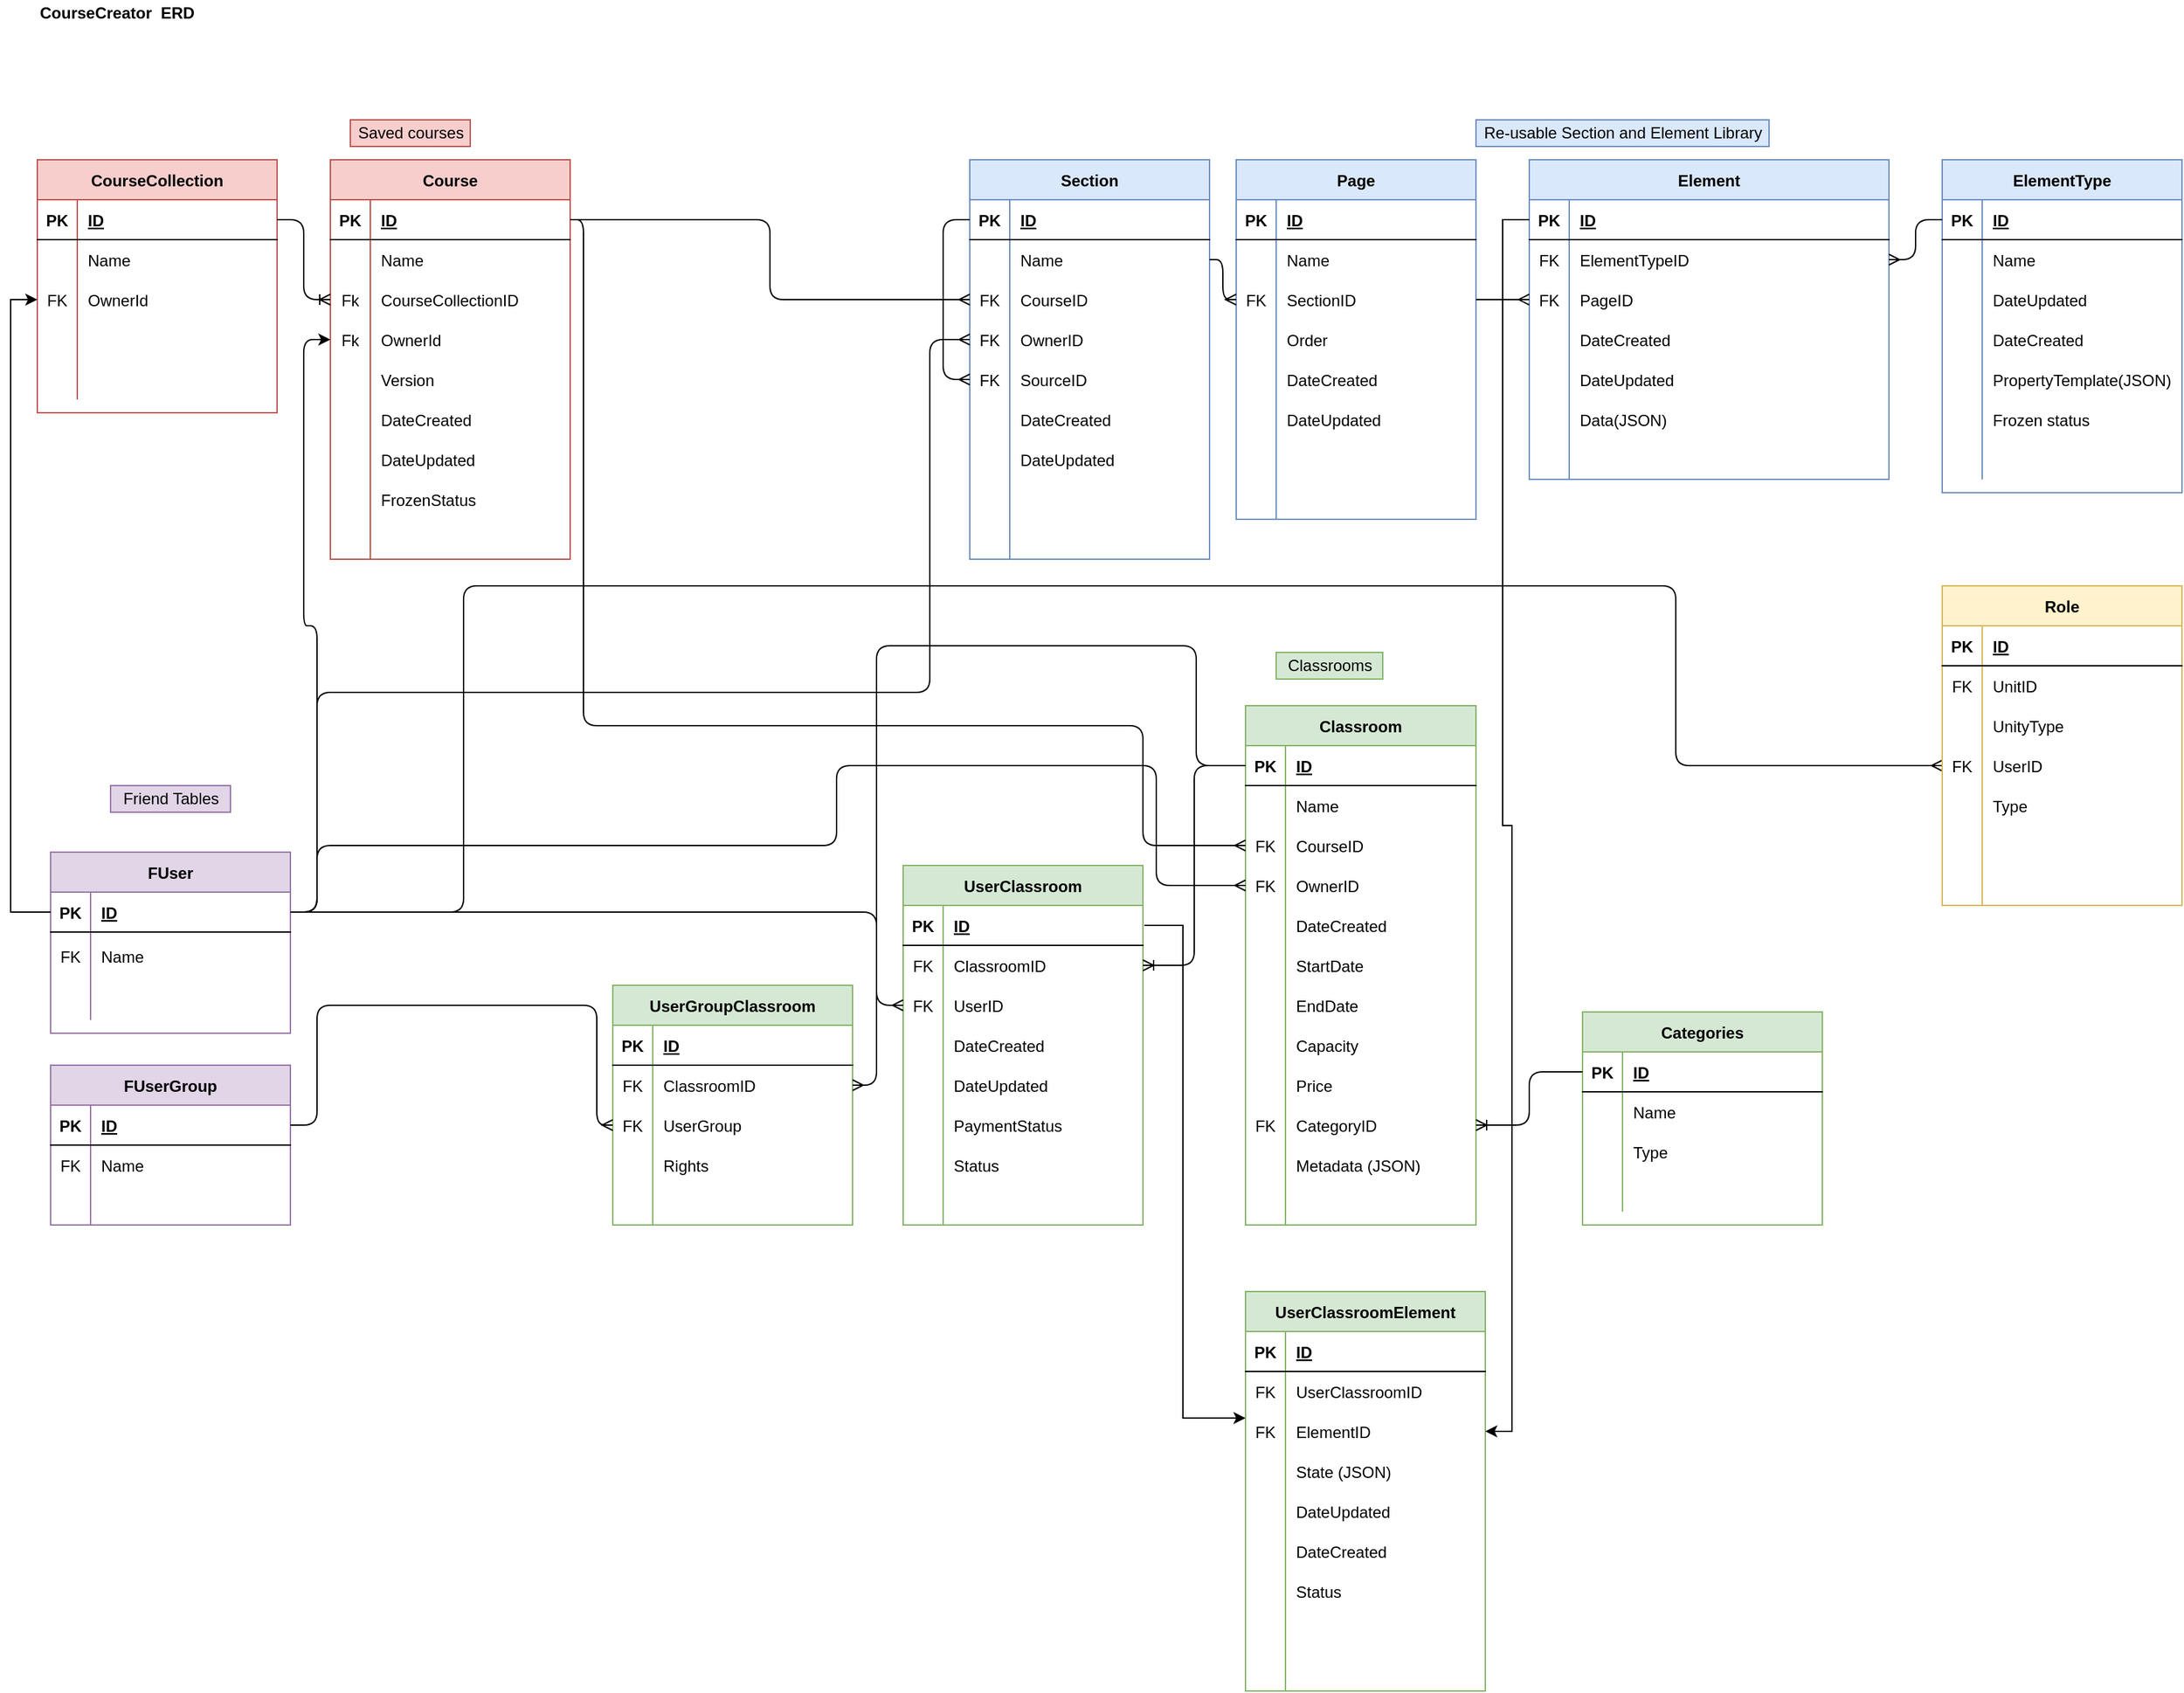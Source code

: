 <mxfile version="16.0.0" type="device"><diagram id="XDCiSL91YxkxA3A6Ff03" name="Page-1"><mxGraphModel dx="2499" dy="1321" grid="1" gridSize="10" guides="1" tooltips="1" connect="1" arrows="1" fold="1" page="1" pageScale="1" pageWidth="1654" pageHeight="1169" math="0" shadow="0"><root><mxCell id="0"/><mxCell id="1" parent="0"/><mxCell id="-2RVcIp_4SKog3mbfmlA-154" value="CourseCreator&amp;nbsp; ERD" style="text;html=1;strokeColor=none;fillColor=none;align=left;verticalAlign=middle;whiteSpace=wrap;rounded=0;fontStyle=1" parent="1" vertex="1"><mxGeometry x="30" y="40" width="345.5" height="20" as="geometry"/></mxCell><mxCell id="-2RVcIp_4SKog3mbfmlA-468" value="" style="group" parent="1" vertex="1" connectable="0"><mxGeometry x="730" y="160" width="270" height="190" as="geometry"/></mxCell><mxCell id="-2RVcIp_4SKog3mbfmlA-469" value="Section" style="shape=table;startSize=30;container=1;collapsible=1;childLayout=tableLayout;fixedRows=1;rowLines=0;fontStyle=1;align=center;resizeLast=1;fillColor=#dae8fc;strokeColor=#6c8ebf;" parent="-2RVcIp_4SKog3mbfmlA-468" vertex="1"><mxGeometry width="180" height="300" as="geometry"/></mxCell><mxCell id="-_SnOJvJt_bmUfo7OUQF-142" style="edgeStyle=orthogonalEdgeStyle;rounded=1;orthogonalLoop=1;jettySize=auto;html=1;exitX=0;exitY=0.5;exitDx=0;exitDy=0;entryX=0;entryY=0.5;entryDx=0;entryDy=0;endArrow=ERmany;endFill=0;" parent="-2RVcIp_4SKog3mbfmlA-469" source="-2RVcIp_4SKog3mbfmlA-470" target="-_SnOJvJt_bmUfo7OUQF-132" edge="1"><mxGeometry relative="1" as="geometry"/></mxCell><mxCell id="-2RVcIp_4SKog3mbfmlA-470" value="" style="shape=partialRectangle;collapsible=0;dropTarget=0;pointerEvents=0;fillColor=none;top=0;left=0;bottom=1;right=0;points=[[0,0.5],[1,0.5]];portConstraint=eastwest;" parent="-2RVcIp_4SKog3mbfmlA-469" vertex="1"><mxGeometry y="30" width="180" height="30" as="geometry"/></mxCell><mxCell id="-2RVcIp_4SKog3mbfmlA-471" value="PK" style="shape=partialRectangle;connectable=0;fillColor=none;top=0;left=0;bottom=0;right=0;fontStyle=1;overflow=hidden;" parent="-2RVcIp_4SKog3mbfmlA-470" vertex="1"><mxGeometry width="30" height="30" as="geometry"><mxRectangle width="30" height="30" as="alternateBounds"/></mxGeometry></mxCell><mxCell id="-2RVcIp_4SKog3mbfmlA-472" value="ID" style="shape=partialRectangle;connectable=0;fillColor=none;top=0;left=0;bottom=0;right=0;align=left;spacingLeft=6;fontStyle=5;overflow=hidden;" parent="-2RVcIp_4SKog3mbfmlA-470" vertex="1"><mxGeometry x="30" width="150" height="30" as="geometry"><mxRectangle width="150" height="30" as="alternateBounds"/></mxGeometry></mxCell><mxCell id="-2RVcIp_4SKog3mbfmlA-473" value="" style="shape=partialRectangle;collapsible=0;dropTarget=0;pointerEvents=0;fillColor=none;top=0;left=0;bottom=0;right=0;points=[[0,0.5],[1,0.5]];portConstraint=eastwest;" parent="-2RVcIp_4SKog3mbfmlA-469" vertex="1"><mxGeometry y="60" width="180" height="30" as="geometry"/></mxCell><mxCell id="-2RVcIp_4SKog3mbfmlA-474" value="" style="shape=partialRectangle;connectable=0;fillColor=none;top=0;left=0;bottom=0;right=0;editable=1;overflow=hidden;" parent="-2RVcIp_4SKog3mbfmlA-473" vertex="1"><mxGeometry width="30" height="30" as="geometry"><mxRectangle width="30" height="30" as="alternateBounds"/></mxGeometry></mxCell><mxCell id="-2RVcIp_4SKog3mbfmlA-475" value="Name" style="shape=partialRectangle;connectable=0;fillColor=none;top=0;left=0;bottom=0;right=0;align=left;spacingLeft=6;overflow=hidden;" parent="-2RVcIp_4SKog3mbfmlA-473" vertex="1"><mxGeometry x="30" width="150" height="30" as="geometry"><mxRectangle width="150" height="30" as="alternateBounds"/></mxGeometry></mxCell><mxCell id="-2RVcIp_4SKog3mbfmlA-878" value="" style="shape=partialRectangle;collapsible=0;dropTarget=0;pointerEvents=0;fillColor=none;top=0;left=0;bottom=0;right=0;points=[[0,0.5],[1,0.5]];portConstraint=eastwest;" parent="-2RVcIp_4SKog3mbfmlA-469" vertex="1"><mxGeometry y="90" width="180" height="30" as="geometry"/></mxCell><mxCell id="-2RVcIp_4SKog3mbfmlA-879" value="FK" style="shape=partialRectangle;connectable=0;fillColor=none;top=0;left=0;bottom=0;right=0;editable=1;overflow=hidden;" parent="-2RVcIp_4SKog3mbfmlA-878" vertex="1"><mxGeometry width="30" height="30" as="geometry"><mxRectangle width="30" height="30" as="alternateBounds"/></mxGeometry></mxCell><mxCell id="-2RVcIp_4SKog3mbfmlA-880" value="CourseID" style="shape=partialRectangle;connectable=0;fillColor=none;top=0;left=0;bottom=0;right=0;align=left;spacingLeft=6;overflow=hidden;" parent="-2RVcIp_4SKog3mbfmlA-878" vertex="1"><mxGeometry x="30" width="150" height="30" as="geometry"><mxRectangle width="150" height="30" as="alternateBounds"/></mxGeometry></mxCell><mxCell id="H3SSCdKTI9DIhz3l0bPZ-41" value="" style="shape=partialRectangle;collapsible=0;dropTarget=0;pointerEvents=0;fillColor=none;top=0;left=0;bottom=0;right=0;points=[[0,0.5],[1,0.5]];portConstraint=eastwest;" parent="-2RVcIp_4SKog3mbfmlA-469" vertex="1"><mxGeometry y="120" width="180" height="30" as="geometry"/></mxCell><mxCell id="H3SSCdKTI9DIhz3l0bPZ-42" value="FK" style="shape=partialRectangle;connectable=0;fillColor=none;top=0;left=0;bottom=0;right=0;editable=1;overflow=hidden;" parent="H3SSCdKTI9DIhz3l0bPZ-41" vertex="1"><mxGeometry width="30" height="30" as="geometry"><mxRectangle width="30" height="30" as="alternateBounds"/></mxGeometry></mxCell><mxCell id="H3SSCdKTI9DIhz3l0bPZ-43" value="OwnerID" style="shape=partialRectangle;connectable=0;fillColor=none;top=0;left=0;bottom=0;right=0;align=left;spacingLeft=6;overflow=hidden;" parent="H3SSCdKTI9DIhz3l0bPZ-41" vertex="1"><mxGeometry x="30" width="150" height="30" as="geometry"><mxRectangle width="150" height="30" as="alternateBounds"/></mxGeometry></mxCell><mxCell id="-_SnOJvJt_bmUfo7OUQF-132" value="" style="shape=partialRectangle;collapsible=0;dropTarget=0;pointerEvents=0;fillColor=none;top=0;left=0;bottom=0;right=0;points=[[0,0.5],[1,0.5]];portConstraint=eastwest;" parent="-2RVcIp_4SKog3mbfmlA-469" vertex="1"><mxGeometry y="150" width="180" height="30" as="geometry"/></mxCell><mxCell id="-_SnOJvJt_bmUfo7OUQF-133" value="FK" style="shape=partialRectangle;connectable=0;fillColor=none;top=0;left=0;bottom=0;right=0;editable=1;overflow=hidden;" parent="-_SnOJvJt_bmUfo7OUQF-132" vertex="1"><mxGeometry width="30" height="30" as="geometry"><mxRectangle width="30" height="30" as="alternateBounds"/></mxGeometry></mxCell><mxCell id="-_SnOJvJt_bmUfo7OUQF-134" value="SourceID" style="shape=partialRectangle;connectable=0;fillColor=none;top=0;left=0;bottom=0;right=0;align=left;spacingLeft=6;overflow=hidden;" parent="-_SnOJvJt_bmUfo7OUQF-132" vertex="1"><mxGeometry x="30" width="150" height="30" as="geometry"><mxRectangle width="150" height="30" as="alternateBounds"/></mxGeometry></mxCell><mxCell id="-_SnOJvJt_bmUfo7OUQF-143" value="" style="shape=partialRectangle;collapsible=0;dropTarget=0;pointerEvents=0;fillColor=none;top=0;left=0;bottom=0;right=0;points=[[0,0.5],[1,0.5]];portConstraint=eastwest;" parent="-2RVcIp_4SKog3mbfmlA-469" vertex="1"><mxGeometry y="180" width="180" height="30" as="geometry"/></mxCell><mxCell id="-_SnOJvJt_bmUfo7OUQF-144" value="" style="shape=partialRectangle;connectable=0;fillColor=none;top=0;left=0;bottom=0;right=0;editable=1;overflow=hidden;" parent="-_SnOJvJt_bmUfo7OUQF-143" vertex="1"><mxGeometry width="30" height="30" as="geometry"><mxRectangle width="30" height="30" as="alternateBounds"/></mxGeometry></mxCell><mxCell id="-_SnOJvJt_bmUfo7OUQF-145" value="DateCreated" style="shape=partialRectangle;connectable=0;fillColor=none;top=0;left=0;bottom=0;right=0;align=left;spacingLeft=6;overflow=hidden;" parent="-_SnOJvJt_bmUfo7OUQF-143" vertex="1"><mxGeometry x="30" width="150" height="30" as="geometry"><mxRectangle width="150" height="30" as="alternateBounds"/></mxGeometry></mxCell><mxCell id="-_SnOJvJt_bmUfo7OUQF-149" value="" style="shape=partialRectangle;collapsible=0;dropTarget=0;pointerEvents=0;fillColor=none;top=0;left=0;bottom=0;right=0;points=[[0,0.5],[1,0.5]];portConstraint=eastwest;" parent="-2RVcIp_4SKog3mbfmlA-469" vertex="1"><mxGeometry y="210" width="180" height="30" as="geometry"/></mxCell><mxCell id="-_SnOJvJt_bmUfo7OUQF-150" value="" style="shape=partialRectangle;connectable=0;fillColor=none;top=0;left=0;bottom=0;right=0;editable=1;overflow=hidden;" parent="-_SnOJvJt_bmUfo7OUQF-149" vertex="1"><mxGeometry width="30" height="30" as="geometry"><mxRectangle width="30" height="30" as="alternateBounds"/></mxGeometry></mxCell><mxCell id="-_SnOJvJt_bmUfo7OUQF-151" value="DateUpdated" style="shape=partialRectangle;connectable=0;fillColor=none;top=0;left=0;bottom=0;right=0;align=left;spacingLeft=6;overflow=hidden;" parent="-_SnOJvJt_bmUfo7OUQF-149" vertex="1"><mxGeometry x="30" width="150" height="30" as="geometry"><mxRectangle width="150" height="30" as="alternateBounds"/></mxGeometry></mxCell><mxCell id="-2RVcIp_4SKog3mbfmlA-476" value="" style="shape=partialRectangle;collapsible=0;dropTarget=0;pointerEvents=0;fillColor=none;top=0;left=0;bottom=0;right=0;points=[[0,0.5],[1,0.5]];portConstraint=eastwest;" parent="-2RVcIp_4SKog3mbfmlA-469" vertex="1"><mxGeometry y="240" width="180" height="30" as="geometry"/></mxCell><mxCell id="-2RVcIp_4SKog3mbfmlA-477" value="" style="shape=partialRectangle;connectable=0;fillColor=none;top=0;left=0;bottom=0;right=0;editable=1;overflow=hidden;" parent="-2RVcIp_4SKog3mbfmlA-476" vertex="1"><mxGeometry width="30" height="30" as="geometry"><mxRectangle width="30" height="30" as="alternateBounds"/></mxGeometry></mxCell><mxCell id="-2RVcIp_4SKog3mbfmlA-478" value="" style="shape=partialRectangle;connectable=0;fillColor=none;top=0;left=0;bottom=0;right=0;align=left;spacingLeft=6;overflow=hidden;" parent="-2RVcIp_4SKog3mbfmlA-476" vertex="1"><mxGeometry x="30" width="150" height="30" as="geometry"><mxRectangle width="150" height="30" as="alternateBounds"/></mxGeometry></mxCell><mxCell id="-2RVcIp_4SKog3mbfmlA-479" value="" style="shape=partialRectangle;collapsible=0;dropTarget=0;pointerEvents=0;fillColor=none;top=0;left=0;bottom=0;right=0;points=[[0,0.5],[1,0.5]];portConstraint=eastwest;" parent="-2RVcIp_4SKog3mbfmlA-469" vertex="1"><mxGeometry y="270" width="180" height="30" as="geometry"/></mxCell><mxCell id="-2RVcIp_4SKog3mbfmlA-480" value="" style="shape=partialRectangle;connectable=0;fillColor=none;top=0;left=0;bottom=0;right=0;editable=1;overflow=hidden;" parent="-2RVcIp_4SKog3mbfmlA-479" vertex="1"><mxGeometry width="30" height="30" as="geometry"><mxRectangle width="30" height="30" as="alternateBounds"/></mxGeometry></mxCell><mxCell id="-2RVcIp_4SKog3mbfmlA-481" value="" style="shape=partialRectangle;connectable=0;fillColor=none;top=0;left=0;bottom=0;right=0;align=left;spacingLeft=6;overflow=hidden;" parent="-2RVcIp_4SKog3mbfmlA-479" vertex="1"><mxGeometry x="30" width="150" height="30" as="geometry"><mxRectangle width="150" height="30" as="alternateBounds"/></mxGeometry></mxCell><mxCell id="-2RVcIp_4SKog3mbfmlA-549" value="FUserGroup" style="shape=table;startSize=30;container=1;collapsible=1;childLayout=tableLayout;fixedRows=1;rowLines=0;fontStyle=1;align=center;resizeLast=1;fillColor=#e1d5e7;strokeColor=#9673a6;" parent="1" vertex="1"><mxGeometry x="40" y="840" width="180" height="120" as="geometry"/></mxCell><mxCell id="-2RVcIp_4SKog3mbfmlA-550" value="" style="shape=partialRectangle;collapsible=0;dropTarget=0;pointerEvents=0;fillColor=none;top=0;left=0;bottom=1;right=0;points=[[0,0.5],[1,0.5]];portConstraint=eastwest;" parent="-2RVcIp_4SKog3mbfmlA-549" vertex="1"><mxGeometry y="30" width="180" height="30" as="geometry"/></mxCell><mxCell id="-2RVcIp_4SKog3mbfmlA-551" value="PK" style="shape=partialRectangle;connectable=0;fillColor=none;top=0;left=0;bottom=0;right=0;fontStyle=1;overflow=hidden;" parent="-2RVcIp_4SKog3mbfmlA-550" vertex="1"><mxGeometry width="30" height="30" as="geometry"><mxRectangle width="30" height="30" as="alternateBounds"/></mxGeometry></mxCell><mxCell id="-2RVcIp_4SKog3mbfmlA-552" value="ID" style="shape=partialRectangle;connectable=0;fillColor=none;top=0;left=0;bottom=0;right=0;align=left;spacingLeft=6;fontStyle=5;overflow=hidden;" parent="-2RVcIp_4SKog3mbfmlA-550" vertex="1"><mxGeometry x="30" width="150" height="30" as="geometry"><mxRectangle width="150" height="30" as="alternateBounds"/></mxGeometry></mxCell><mxCell id="-2RVcIp_4SKog3mbfmlA-553" value="" style="shape=partialRectangle;collapsible=0;dropTarget=0;pointerEvents=0;fillColor=none;top=0;left=0;bottom=0;right=0;points=[[0,0.5],[1,0.5]];portConstraint=eastwest;" parent="-2RVcIp_4SKog3mbfmlA-549" vertex="1"><mxGeometry y="60" width="180" height="30" as="geometry"/></mxCell><mxCell id="-2RVcIp_4SKog3mbfmlA-554" value="FK" style="shape=partialRectangle;connectable=0;fillColor=none;top=0;left=0;bottom=0;right=0;editable=1;overflow=hidden;" parent="-2RVcIp_4SKog3mbfmlA-553" vertex="1"><mxGeometry width="30" height="30" as="geometry"><mxRectangle width="30" height="30" as="alternateBounds"/></mxGeometry></mxCell><mxCell id="-2RVcIp_4SKog3mbfmlA-555" value="Name" style="shape=partialRectangle;connectable=0;fillColor=none;top=0;left=0;bottom=0;right=0;align=left;spacingLeft=6;overflow=hidden;" parent="-2RVcIp_4SKog3mbfmlA-553" vertex="1"><mxGeometry x="30" width="150" height="30" as="geometry"><mxRectangle width="150" height="30" as="alternateBounds"/></mxGeometry></mxCell><mxCell id="-2RVcIp_4SKog3mbfmlA-559" value="" style="shape=partialRectangle;collapsible=0;dropTarget=0;pointerEvents=0;fillColor=none;top=0;left=0;bottom=0;right=0;points=[[0,0.5],[1,0.5]];portConstraint=eastwest;" parent="-2RVcIp_4SKog3mbfmlA-549" vertex="1"><mxGeometry y="90" width="180" height="30" as="geometry"/></mxCell><mxCell id="-2RVcIp_4SKog3mbfmlA-560" value="" style="shape=partialRectangle;connectable=0;fillColor=none;top=0;left=0;bottom=0;right=0;editable=1;overflow=hidden;" parent="-2RVcIp_4SKog3mbfmlA-559" vertex="1"><mxGeometry width="30" height="30" as="geometry"><mxRectangle width="30" height="30" as="alternateBounds"/></mxGeometry></mxCell><mxCell id="-2RVcIp_4SKog3mbfmlA-561" value="" style="shape=partialRectangle;connectable=0;fillColor=none;top=0;left=0;bottom=0;right=0;align=left;spacingLeft=6;overflow=hidden;" parent="-2RVcIp_4SKog3mbfmlA-559" vertex="1"><mxGeometry x="30" width="150" height="30" as="geometry"><mxRectangle width="150" height="30" as="alternateBounds"/></mxGeometry></mxCell><mxCell id="-2RVcIp_4SKog3mbfmlA-671" value="ElementType" style="shape=table;startSize=30;container=1;collapsible=1;childLayout=tableLayout;fixedRows=1;rowLines=0;fontStyle=1;align=center;resizeLast=1;fillColor=#dae8fc;strokeColor=#6c8ebf;" parent="1" vertex="1"><mxGeometry x="1460" y="160" width="180" height="250" as="geometry"/></mxCell><mxCell id="-2RVcIp_4SKog3mbfmlA-672" value="" style="shape=partialRectangle;collapsible=0;dropTarget=0;pointerEvents=0;fillColor=none;top=0;left=0;bottom=1;right=0;points=[[0,0.5],[1,0.5]];portConstraint=eastwest;" parent="-2RVcIp_4SKog3mbfmlA-671" vertex="1"><mxGeometry y="30" width="180" height="30" as="geometry"/></mxCell><mxCell id="-2RVcIp_4SKog3mbfmlA-673" value="PK" style="shape=partialRectangle;connectable=0;fillColor=none;top=0;left=0;bottom=0;right=0;fontStyle=1;overflow=hidden;" parent="-2RVcIp_4SKog3mbfmlA-672" vertex="1"><mxGeometry width="30" height="30" as="geometry"><mxRectangle width="30" height="30" as="alternateBounds"/></mxGeometry></mxCell><mxCell id="-2RVcIp_4SKog3mbfmlA-674" value="ID" style="shape=partialRectangle;connectable=0;fillColor=none;top=0;left=0;bottom=0;right=0;align=left;spacingLeft=6;fontStyle=5;overflow=hidden;" parent="-2RVcIp_4SKog3mbfmlA-672" vertex="1"><mxGeometry x="30" width="150" height="30" as="geometry"><mxRectangle width="150" height="30" as="alternateBounds"/></mxGeometry></mxCell><mxCell id="-2RVcIp_4SKog3mbfmlA-678" value="" style="shape=partialRectangle;collapsible=0;dropTarget=0;pointerEvents=0;fillColor=none;top=0;left=0;bottom=0;right=0;points=[[0,0.5],[1,0.5]];portConstraint=eastwest;" parent="-2RVcIp_4SKog3mbfmlA-671" vertex="1"><mxGeometry y="60" width="180" height="30" as="geometry"/></mxCell><mxCell id="-2RVcIp_4SKog3mbfmlA-679" value="" style="shape=partialRectangle;connectable=0;fillColor=none;top=0;left=0;bottom=0;right=0;editable=1;overflow=hidden;" parent="-2RVcIp_4SKog3mbfmlA-678" vertex="1"><mxGeometry width="30" height="30" as="geometry"><mxRectangle width="30" height="30" as="alternateBounds"/></mxGeometry></mxCell><mxCell id="-2RVcIp_4SKog3mbfmlA-680" value="Name" style="shape=partialRectangle;connectable=0;fillColor=none;top=0;left=0;bottom=0;right=0;align=left;spacingLeft=6;overflow=hidden;" parent="-2RVcIp_4SKog3mbfmlA-678" vertex="1"><mxGeometry x="30" width="150" height="30" as="geometry"><mxRectangle width="150" height="30" as="alternateBounds"/></mxGeometry></mxCell><mxCell id="HGjMfMoHZZhZS4xk6LV8-162" value="" style="shape=partialRectangle;collapsible=0;dropTarget=0;pointerEvents=0;fillColor=none;top=0;left=0;bottom=0;right=0;points=[[0,0.5],[1,0.5]];portConstraint=eastwest;" parent="-2RVcIp_4SKog3mbfmlA-671" vertex="1"><mxGeometry y="90" width="180" height="30" as="geometry"/></mxCell><mxCell id="HGjMfMoHZZhZS4xk6LV8-163" value="" style="shape=partialRectangle;connectable=0;fillColor=none;top=0;left=0;bottom=0;right=0;editable=1;overflow=hidden;" parent="HGjMfMoHZZhZS4xk6LV8-162" vertex="1"><mxGeometry width="30" height="30" as="geometry"><mxRectangle width="30" height="30" as="alternateBounds"/></mxGeometry></mxCell><mxCell id="HGjMfMoHZZhZS4xk6LV8-164" value="DateUpdated" style="shape=partialRectangle;connectable=0;fillColor=none;top=0;left=0;bottom=0;right=0;align=left;spacingLeft=6;overflow=hidden;" parent="HGjMfMoHZZhZS4xk6LV8-162" vertex="1"><mxGeometry x="30" width="150" height="30" as="geometry"><mxRectangle width="150" height="30" as="alternateBounds"/></mxGeometry></mxCell><mxCell id="-2RVcIp_4SKog3mbfmlA-777" value="" style="shape=partialRectangle;collapsible=0;dropTarget=0;pointerEvents=0;fillColor=none;top=0;left=0;bottom=0;right=0;points=[[0,0.5],[1,0.5]];portConstraint=eastwest;" parent="-2RVcIp_4SKog3mbfmlA-671" vertex="1"><mxGeometry y="120" width="180" height="30" as="geometry"/></mxCell><mxCell id="-2RVcIp_4SKog3mbfmlA-778" value="" style="shape=partialRectangle;connectable=0;fillColor=none;top=0;left=0;bottom=0;right=0;editable=1;overflow=hidden;" parent="-2RVcIp_4SKog3mbfmlA-777" vertex="1"><mxGeometry width="30" height="30" as="geometry"><mxRectangle width="30" height="30" as="alternateBounds"/></mxGeometry></mxCell><mxCell id="-2RVcIp_4SKog3mbfmlA-779" value="DateCreated" style="shape=partialRectangle;connectable=0;fillColor=none;top=0;left=0;bottom=0;right=0;align=left;spacingLeft=6;overflow=hidden;" parent="-2RVcIp_4SKog3mbfmlA-777" vertex="1"><mxGeometry x="30" width="150" height="30" as="geometry"><mxRectangle width="150" height="30" as="alternateBounds"/></mxGeometry></mxCell><mxCell id="HGjMfMoHZZhZS4xk6LV8-165" value="" style="shape=partialRectangle;collapsible=0;dropTarget=0;pointerEvents=0;fillColor=none;top=0;left=0;bottom=0;right=0;points=[[0,0.5],[1,0.5]];portConstraint=eastwest;" parent="-2RVcIp_4SKog3mbfmlA-671" vertex="1"><mxGeometry y="150" width="180" height="30" as="geometry"/></mxCell><mxCell id="HGjMfMoHZZhZS4xk6LV8-166" value="" style="shape=partialRectangle;connectable=0;fillColor=none;top=0;left=0;bottom=0;right=0;editable=1;overflow=hidden;" parent="HGjMfMoHZZhZS4xk6LV8-165" vertex="1"><mxGeometry width="30" height="30" as="geometry"><mxRectangle width="30" height="30" as="alternateBounds"/></mxGeometry></mxCell><mxCell id="HGjMfMoHZZhZS4xk6LV8-167" value="PropertyTemplate(JSON)" style="shape=partialRectangle;connectable=0;fillColor=none;top=0;left=0;bottom=0;right=0;align=left;spacingLeft=6;overflow=hidden;" parent="HGjMfMoHZZhZS4xk6LV8-165" vertex="1"><mxGeometry x="30" width="150" height="30" as="geometry"><mxRectangle width="150" height="30" as="alternateBounds"/></mxGeometry></mxCell><mxCell id="whF6RfTu5_QgDD6dukmK-4" value="" style="shape=partialRectangle;collapsible=0;dropTarget=0;pointerEvents=0;fillColor=none;top=0;left=0;bottom=0;right=0;points=[[0,0.5],[1,0.5]];portConstraint=eastwest;" parent="-2RVcIp_4SKog3mbfmlA-671" vertex="1"><mxGeometry y="180" width="180" height="30" as="geometry"/></mxCell><mxCell id="whF6RfTu5_QgDD6dukmK-5" value="" style="shape=partialRectangle;connectable=0;fillColor=none;top=0;left=0;bottom=0;right=0;editable=1;overflow=hidden;" parent="whF6RfTu5_QgDD6dukmK-4" vertex="1"><mxGeometry width="30" height="30" as="geometry"><mxRectangle width="30" height="30" as="alternateBounds"/></mxGeometry></mxCell><mxCell id="whF6RfTu5_QgDD6dukmK-6" value="Frozen status" style="shape=partialRectangle;connectable=0;fillColor=none;top=0;left=0;bottom=0;right=0;align=left;spacingLeft=6;overflow=hidden;" parent="whF6RfTu5_QgDD6dukmK-4" vertex="1"><mxGeometry x="30" width="150" height="30" as="geometry"><mxRectangle width="150" height="30" as="alternateBounds"/></mxGeometry></mxCell><mxCell id="-2RVcIp_4SKog3mbfmlA-814" value="" style="shape=partialRectangle;collapsible=0;dropTarget=0;pointerEvents=0;fillColor=none;top=0;left=0;bottom=0;right=0;points=[[0,0.5],[1,0.5]];portConstraint=eastwest;" parent="-2RVcIp_4SKog3mbfmlA-671" vertex="1"><mxGeometry y="210" width="180" height="30" as="geometry"/></mxCell><mxCell id="-2RVcIp_4SKog3mbfmlA-815" value="" style="shape=partialRectangle;connectable=0;fillColor=none;top=0;left=0;bottom=0;right=0;editable=1;overflow=hidden;" parent="-2RVcIp_4SKog3mbfmlA-814" vertex="1"><mxGeometry width="30" height="30" as="geometry"><mxRectangle width="30" height="30" as="alternateBounds"/></mxGeometry></mxCell><mxCell id="-2RVcIp_4SKog3mbfmlA-816" value="" style="shape=partialRectangle;connectable=0;fillColor=none;top=0;left=0;bottom=0;right=0;align=left;spacingLeft=6;overflow=hidden;" parent="-2RVcIp_4SKog3mbfmlA-814" vertex="1"><mxGeometry x="30" width="150" height="30" as="geometry"><mxRectangle width="150" height="30" as="alternateBounds"/></mxGeometry></mxCell><mxCell id="-2RVcIp_4SKog3mbfmlA-686" value="UserClassroom" style="shape=table;startSize=30;container=1;collapsible=1;childLayout=tableLayout;fixedRows=1;rowLines=0;fontStyle=1;align=center;resizeLast=1;fillColor=#d5e8d4;strokeColor=#82b366;" parent="1" vertex="1"><mxGeometry x="680" y="690" width="180" height="270" as="geometry"/></mxCell><mxCell id="-2RVcIp_4SKog3mbfmlA-687" value="" style="shape=partialRectangle;collapsible=0;dropTarget=0;pointerEvents=0;fillColor=none;top=0;left=0;bottom=1;right=0;points=[[0,0.5],[1,0.5]];portConstraint=eastwest;" parent="-2RVcIp_4SKog3mbfmlA-686" vertex="1"><mxGeometry y="30" width="180" height="30" as="geometry"/></mxCell><mxCell id="-2RVcIp_4SKog3mbfmlA-688" value="PK" style="shape=partialRectangle;connectable=0;fillColor=none;top=0;left=0;bottom=0;right=0;fontStyle=1;overflow=hidden;" parent="-2RVcIp_4SKog3mbfmlA-687" vertex="1"><mxGeometry width="30" height="30" as="geometry"><mxRectangle width="30" height="30" as="alternateBounds"/></mxGeometry></mxCell><mxCell id="-2RVcIp_4SKog3mbfmlA-689" value="ID" style="shape=partialRectangle;connectable=0;fillColor=none;top=0;left=0;bottom=0;right=0;align=left;spacingLeft=6;fontStyle=5;overflow=hidden;" parent="-2RVcIp_4SKog3mbfmlA-687" vertex="1"><mxGeometry x="30" width="150" height="30" as="geometry"><mxRectangle width="150" height="30" as="alternateBounds"/></mxGeometry></mxCell><mxCell id="-2RVcIp_4SKog3mbfmlA-690" value="" style="shape=partialRectangle;collapsible=0;dropTarget=0;pointerEvents=0;fillColor=none;top=0;left=0;bottom=0;right=0;points=[[0,0.5],[1,0.5]];portConstraint=eastwest;" parent="-2RVcIp_4SKog3mbfmlA-686" vertex="1"><mxGeometry y="60" width="180" height="30" as="geometry"/></mxCell><mxCell id="-2RVcIp_4SKog3mbfmlA-691" value="FK" style="shape=partialRectangle;connectable=0;fillColor=none;top=0;left=0;bottom=0;right=0;editable=1;overflow=hidden;" parent="-2RVcIp_4SKog3mbfmlA-690" vertex="1"><mxGeometry width="30" height="30" as="geometry"><mxRectangle width="30" height="30" as="alternateBounds"/></mxGeometry></mxCell><mxCell id="-2RVcIp_4SKog3mbfmlA-692" value="ClassroomID" style="shape=partialRectangle;connectable=0;fillColor=none;top=0;left=0;bottom=0;right=0;align=left;spacingLeft=6;overflow=hidden;" parent="-2RVcIp_4SKog3mbfmlA-690" vertex="1"><mxGeometry x="30" width="150" height="30" as="geometry"><mxRectangle width="150" height="30" as="alternateBounds"/></mxGeometry></mxCell><mxCell id="-2RVcIp_4SKog3mbfmlA-693" value="" style="shape=partialRectangle;collapsible=0;dropTarget=0;pointerEvents=0;fillColor=none;top=0;left=0;bottom=0;right=0;points=[[0,0.5],[1,0.5]];portConstraint=eastwest;" parent="-2RVcIp_4SKog3mbfmlA-686" vertex="1"><mxGeometry y="90" width="180" height="30" as="geometry"/></mxCell><mxCell id="-2RVcIp_4SKog3mbfmlA-694" value="FK" style="shape=partialRectangle;connectable=0;fillColor=none;top=0;left=0;bottom=0;right=0;editable=1;overflow=hidden;" parent="-2RVcIp_4SKog3mbfmlA-693" vertex="1"><mxGeometry width="30" height="30" as="geometry"><mxRectangle width="30" height="30" as="alternateBounds"/></mxGeometry></mxCell><mxCell id="-2RVcIp_4SKog3mbfmlA-695" value="UserID" style="shape=partialRectangle;connectable=0;fillColor=none;top=0;left=0;bottom=0;right=0;align=left;spacingLeft=6;overflow=hidden;" parent="-2RVcIp_4SKog3mbfmlA-693" vertex="1"><mxGeometry x="30" width="150" height="30" as="geometry"><mxRectangle width="150" height="30" as="alternateBounds"/></mxGeometry></mxCell><mxCell id="-2RVcIp_4SKog3mbfmlA-780" value="" style="shape=partialRectangle;collapsible=0;dropTarget=0;pointerEvents=0;fillColor=none;top=0;left=0;bottom=0;right=0;points=[[0,0.5],[1,0.5]];portConstraint=eastwest;" parent="-2RVcIp_4SKog3mbfmlA-686" vertex="1"><mxGeometry y="120" width="180" height="30" as="geometry"/></mxCell><mxCell id="-2RVcIp_4SKog3mbfmlA-781" value="" style="shape=partialRectangle;connectable=0;fillColor=none;top=0;left=0;bottom=0;right=0;editable=1;overflow=hidden;" parent="-2RVcIp_4SKog3mbfmlA-780" vertex="1"><mxGeometry width="30" height="30" as="geometry"><mxRectangle width="30" height="30" as="alternateBounds"/></mxGeometry></mxCell><mxCell id="-2RVcIp_4SKog3mbfmlA-782" value="DateCreated" style="shape=partialRectangle;connectable=0;fillColor=none;top=0;left=0;bottom=0;right=0;align=left;spacingLeft=6;overflow=hidden;" parent="-2RVcIp_4SKog3mbfmlA-780" vertex="1"><mxGeometry x="30" width="150" height="30" as="geometry"><mxRectangle width="150" height="30" as="alternateBounds"/></mxGeometry></mxCell><mxCell id="HGjMfMoHZZhZS4xk6LV8-190" value="" style="shape=partialRectangle;collapsible=0;dropTarget=0;pointerEvents=0;fillColor=none;top=0;left=0;bottom=0;right=0;points=[[0,0.5],[1,0.5]];portConstraint=eastwest;" parent="-2RVcIp_4SKog3mbfmlA-686" vertex="1"><mxGeometry y="150" width="180" height="30" as="geometry"/></mxCell><mxCell id="HGjMfMoHZZhZS4xk6LV8-191" value="" style="shape=partialRectangle;connectable=0;fillColor=none;top=0;left=0;bottom=0;right=0;editable=1;overflow=hidden;" parent="HGjMfMoHZZhZS4xk6LV8-190" vertex="1"><mxGeometry width="30" height="30" as="geometry"><mxRectangle width="30" height="30" as="alternateBounds"/></mxGeometry></mxCell><mxCell id="HGjMfMoHZZhZS4xk6LV8-192" value="DateUpdated" style="shape=partialRectangle;connectable=0;fillColor=none;top=0;left=0;bottom=0;right=0;align=left;spacingLeft=6;overflow=hidden;" parent="HGjMfMoHZZhZS4xk6LV8-190" vertex="1"><mxGeometry x="30" width="150" height="30" as="geometry"><mxRectangle width="150" height="30" as="alternateBounds"/></mxGeometry></mxCell><mxCell id="H3SSCdKTI9DIhz3l0bPZ-81" value="" style="shape=partialRectangle;collapsible=0;dropTarget=0;pointerEvents=0;fillColor=none;top=0;left=0;bottom=0;right=0;points=[[0,0.5],[1,0.5]];portConstraint=eastwest;" parent="-2RVcIp_4SKog3mbfmlA-686" vertex="1"><mxGeometry y="180" width="180" height="30" as="geometry"/></mxCell><mxCell id="H3SSCdKTI9DIhz3l0bPZ-82" value="" style="shape=partialRectangle;connectable=0;fillColor=none;top=0;left=0;bottom=0;right=0;editable=1;overflow=hidden;" parent="H3SSCdKTI9DIhz3l0bPZ-81" vertex="1"><mxGeometry width="30" height="30" as="geometry"><mxRectangle width="30" height="30" as="alternateBounds"/></mxGeometry></mxCell><mxCell id="H3SSCdKTI9DIhz3l0bPZ-83" value="PaymentStatus" style="shape=partialRectangle;connectable=0;fillColor=none;top=0;left=0;bottom=0;right=0;align=left;spacingLeft=6;overflow=hidden;" parent="H3SSCdKTI9DIhz3l0bPZ-81" vertex="1"><mxGeometry x="30" width="150" height="30" as="geometry"><mxRectangle width="150" height="30" as="alternateBounds"/></mxGeometry></mxCell><mxCell id="H3SSCdKTI9DIhz3l0bPZ-84" value="" style="shape=partialRectangle;collapsible=0;dropTarget=0;pointerEvents=0;fillColor=none;top=0;left=0;bottom=0;right=0;points=[[0,0.5],[1,0.5]];portConstraint=eastwest;" parent="-2RVcIp_4SKog3mbfmlA-686" vertex="1"><mxGeometry y="210" width="180" height="30" as="geometry"/></mxCell><mxCell id="H3SSCdKTI9DIhz3l0bPZ-85" value="    " style="shape=partialRectangle;connectable=0;fillColor=none;top=0;left=0;bottom=0;right=0;editable=1;overflow=hidden;" parent="H3SSCdKTI9DIhz3l0bPZ-84" vertex="1"><mxGeometry width="30" height="30" as="geometry"><mxRectangle width="30" height="30" as="alternateBounds"/></mxGeometry></mxCell><mxCell id="H3SSCdKTI9DIhz3l0bPZ-86" value="Status" style="shape=partialRectangle;connectable=0;fillColor=none;top=0;left=0;bottom=0;right=0;align=left;spacingLeft=6;overflow=hidden;" parent="H3SSCdKTI9DIhz3l0bPZ-84" vertex="1"><mxGeometry x="30" width="150" height="30" as="geometry"><mxRectangle width="150" height="30" as="alternateBounds"/></mxGeometry></mxCell><mxCell id="-2RVcIp_4SKog3mbfmlA-783" value="" style="shape=partialRectangle;collapsible=0;dropTarget=0;pointerEvents=0;fillColor=none;top=0;left=0;bottom=0;right=0;points=[[0,0.5],[1,0.5]];portConstraint=eastwest;" parent="-2RVcIp_4SKog3mbfmlA-686" vertex="1"><mxGeometry y="240" width="180" height="30" as="geometry"/></mxCell><mxCell id="-2RVcIp_4SKog3mbfmlA-784" value="" style="shape=partialRectangle;connectable=0;fillColor=none;top=0;left=0;bottom=0;right=0;editable=1;overflow=hidden;" parent="-2RVcIp_4SKog3mbfmlA-783" vertex="1"><mxGeometry width="30" height="30" as="geometry"><mxRectangle width="30" height="30" as="alternateBounds"/></mxGeometry></mxCell><mxCell id="-2RVcIp_4SKog3mbfmlA-785" value="" style="shape=partialRectangle;connectable=0;fillColor=none;top=0;left=0;bottom=0;right=0;align=left;spacingLeft=6;overflow=hidden;" parent="-2RVcIp_4SKog3mbfmlA-783" vertex="1"><mxGeometry x="30" width="150" height="30" as="geometry"><mxRectangle width="150" height="30" as="alternateBounds"/></mxGeometry></mxCell><mxCell id="-2RVcIp_4SKog3mbfmlA-775" value="" style="group" parent="1" vertex="1" connectable="0"><mxGeometry x="1150" y="160" width="270" height="290" as="geometry"/></mxCell><mxCell id="-2RVcIp_4SKog3mbfmlA-270" value="" style="group" parent="-2RVcIp_4SKog3mbfmlA-775" vertex="1" connectable="0"><mxGeometry width="270" height="290" as="geometry"/></mxCell><mxCell id="-2RVcIp_4SKog3mbfmlA-141" value="Element" style="shape=table;startSize=30;container=1;collapsible=1;childLayout=tableLayout;fixedRows=1;rowLines=0;fontStyle=1;align=center;resizeLast=1;fillColor=#dae8fc;strokeColor=#6c8ebf;" parent="-2RVcIp_4SKog3mbfmlA-270" vertex="1"><mxGeometry width="270" height="240" as="geometry"/></mxCell><mxCell id="-2RVcIp_4SKog3mbfmlA-142" value="" style="shape=partialRectangle;collapsible=0;dropTarget=0;pointerEvents=0;fillColor=none;top=0;left=0;bottom=1;right=0;points=[[0,0.5],[1,0.5]];portConstraint=eastwest;" parent="-2RVcIp_4SKog3mbfmlA-141" vertex="1"><mxGeometry y="30" width="270" height="30" as="geometry"/></mxCell><mxCell id="-2RVcIp_4SKog3mbfmlA-143" value="PK" style="shape=partialRectangle;connectable=0;fillColor=none;top=0;left=0;bottom=0;right=0;fontStyle=1;overflow=hidden;" parent="-2RVcIp_4SKog3mbfmlA-142" vertex="1"><mxGeometry width="30" height="30" as="geometry"><mxRectangle width="30" height="30" as="alternateBounds"/></mxGeometry></mxCell><mxCell id="-2RVcIp_4SKog3mbfmlA-144" value="ID" style="shape=partialRectangle;connectable=0;fillColor=none;top=0;left=0;bottom=0;right=0;align=left;spacingLeft=6;fontStyle=5;overflow=hidden;" parent="-2RVcIp_4SKog3mbfmlA-142" vertex="1"><mxGeometry x="30" width="240" height="30" as="geometry"><mxRectangle width="240" height="30" as="alternateBounds"/></mxGeometry></mxCell><mxCell id="-2RVcIp_4SKog3mbfmlA-145" value="" style="shape=partialRectangle;collapsible=0;dropTarget=0;pointerEvents=0;fillColor=none;top=0;left=0;bottom=0;right=0;points=[[0,0.5],[1,0.5]];portConstraint=eastwest;" parent="-2RVcIp_4SKog3mbfmlA-141" vertex="1"><mxGeometry y="60" width="270" height="30" as="geometry"/></mxCell><mxCell id="-2RVcIp_4SKog3mbfmlA-146" value="FK" style="shape=partialRectangle;connectable=0;fillColor=none;top=0;left=0;bottom=0;right=0;editable=1;overflow=hidden;" parent="-2RVcIp_4SKog3mbfmlA-145" vertex="1"><mxGeometry width="30" height="30" as="geometry"><mxRectangle width="30" height="30" as="alternateBounds"/></mxGeometry></mxCell><mxCell id="-2RVcIp_4SKog3mbfmlA-147" value="ElementTypeID" style="shape=partialRectangle;connectable=0;fillColor=none;top=0;left=0;bottom=0;right=0;align=left;spacingLeft=6;overflow=hidden;" parent="-2RVcIp_4SKog3mbfmlA-145" vertex="1"><mxGeometry x="30" width="240" height="30" as="geometry"><mxRectangle width="240" height="30" as="alternateBounds"/></mxGeometry></mxCell><mxCell id="-2RVcIp_4SKog3mbfmlA-864" value="" style="shape=partialRectangle;collapsible=0;dropTarget=0;pointerEvents=0;fillColor=none;top=0;left=0;bottom=0;right=0;points=[[0,0.5],[1,0.5]];portConstraint=eastwest;" parent="-2RVcIp_4SKog3mbfmlA-141" vertex="1"><mxGeometry y="90" width="270" height="30" as="geometry"/></mxCell><mxCell id="-2RVcIp_4SKog3mbfmlA-865" value="FK" style="shape=partialRectangle;connectable=0;fillColor=none;top=0;left=0;bottom=0;right=0;editable=1;overflow=hidden;" parent="-2RVcIp_4SKog3mbfmlA-864" vertex="1"><mxGeometry width="30" height="30" as="geometry"><mxRectangle width="30" height="30" as="alternateBounds"/></mxGeometry></mxCell><mxCell id="-2RVcIp_4SKog3mbfmlA-866" value="PageID" style="shape=partialRectangle;connectable=0;fillColor=none;top=0;left=0;bottom=0;right=0;align=left;spacingLeft=6;overflow=hidden;" parent="-2RVcIp_4SKog3mbfmlA-864" vertex="1"><mxGeometry x="30" width="240" height="30" as="geometry"><mxRectangle width="240" height="30" as="alternateBounds"/></mxGeometry></mxCell><mxCell id="H3SSCdKTI9DIhz3l0bPZ-67" value="" style="shape=partialRectangle;collapsible=0;dropTarget=0;pointerEvents=0;fillColor=none;top=0;left=0;bottom=0;right=0;points=[[0,0.5],[1,0.5]];portConstraint=eastwest;" parent="-2RVcIp_4SKog3mbfmlA-141" vertex="1"><mxGeometry y="120" width="270" height="30" as="geometry"/></mxCell><mxCell id="H3SSCdKTI9DIhz3l0bPZ-68" value="" style="shape=partialRectangle;connectable=0;fillColor=none;top=0;left=0;bottom=0;right=0;editable=1;overflow=hidden;" parent="H3SSCdKTI9DIhz3l0bPZ-67" vertex="1"><mxGeometry width="30" height="30" as="geometry"><mxRectangle width="30" height="30" as="alternateBounds"/></mxGeometry></mxCell><mxCell id="H3SSCdKTI9DIhz3l0bPZ-69" value="DateCreated" style="shape=partialRectangle;connectable=0;fillColor=none;top=0;left=0;bottom=0;right=0;align=left;spacingLeft=6;overflow=hidden;" parent="H3SSCdKTI9DIhz3l0bPZ-67" vertex="1"><mxGeometry x="30" width="240" height="30" as="geometry"><mxRectangle width="240" height="30" as="alternateBounds"/></mxGeometry></mxCell><mxCell id="H3SSCdKTI9DIhz3l0bPZ-70" value="" style="shape=partialRectangle;collapsible=0;dropTarget=0;pointerEvents=0;fillColor=none;top=0;left=0;bottom=0;right=0;points=[[0,0.5],[1,0.5]];portConstraint=eastwest;" parent="-2RVcIp_4SKog3mbfmlA-141" vertex="1"><mxGeometry y="150" width="270" height="30" as="geometry"/></mxCell><mxCell id="H3SSCdKTI9DIhz3l0bPZ-71" value="" style="shape=partialRectangle;connectable=0;fillColor=none;top=0;left=0;bottom=0;right=0;editable=1;overflow=hidden;" parent="H3SSCdKTI9DIhz3l0bPZ-70" vertex="1"><mxGeometry width="30" height="30" as="geometry"><mxRectangle width="30" height="30" as="alternateBounds"/></mxGeometry></mxCell><mxCell id="H3SSCdKTI9DIhz3l0bPZ-72" value="DateUpdated" style="shape=partialRectangle;connectable=0;fillColor=none;top=0;left=0;bottom=0;right=0;align=left;spacingLeft=6;overflow=hidden;" parent="H3SSCdKTI9DIhz3l0bPZ-70" vertex="1"><mxGeometry x="30" width="240" height="30" as="geometry"><mxRectangle width="240" height="30" as="alternateBounds"/></mxGeometry></mxCell><mxCell id="-_SnOJvJt_bmUfo7OUQF-135" value="" style="shape=partialRectangle;collapsible=0;dropTarget=0;pointerEvents=0;fillColor=none;top=0;left=0;bottom=0;right=0;points=[[0,0.5],[1,0.5]];portConstraint=eastwest;" parent="-2RVcIp_4SKog3mbfmlA-141" vertex="1"><mxGeometry y="180" width="270" height="30" as="geometry"/></mxCell><mxCell id="-_SnOJvJt_bmUfo7OUQF-136" value="" style="shape=partialRectangle;connectable=0;fillColor=none;top=0;left=0;bottom=0;right=0;editable=1;overflow=hidden;" parent="-_SnOJvJt_bmUfo7OUQF-135" vertex="1"><mxGeometry width="30" height="30" as="geometry"><mxRectangle width="30" height="30" as="alternateBounds"/></mxGeometry></mxCell><mxCell id="-_SnOJvJt_bmUfo7OUQF-137" value="Data(JSON)" style="shape=partialRectangle;connectable=0;fillColor=none;top=0;left=0;bottom=0;right=0;align=left;spacingLeft=6;overflow=hidden;" parent="-_SnOJvJt_bmUfo7OUQF-135" vertex="1"><mxGeometry x="30" width="240" height="30" as="geometry"><mxRectangle width="240" height="30" as="alternateBounds"/></mxGeometry></mxCell><mxCell id="-2RVcIp_4SKog3mbfmlA-151" value="" style="shape=partialRectangle;collapsible=0;dropTarget=0;pointerEvents=0;fillColor=none;top=0;left=0;bottom=0;right=0;points=[[0,0.5],[1,0.5]];portConstraint=eastwest;" parent="-2RVcIp_4SKog3mbfmlA-141" vertex="1"><mxGeometry y="210" width="270" height="30" as="geometry"/></mxCell><mxCell id="-2RVcIp_4SKog3mbfmlA-152" value="" style="shape=partialRectangle;connectable=0;fillColor=none;top=0;left=0;bottom=0;right=0;editable=1;overflow=hidden;" parent="-2RVcIp_4SKog3mbfmlA-151" vertex="1"><mxGeometry width="30" height="30" as="geometry"><mxRectangle width="30" height="30" as="alternateBounds"/></mxGeometry></mxCell><mxCell id="-2RVcIp_4SKog3mbfmlA-153" value="" style="shape=partialRectangle;connectable=0;fillColor=none;top=0;left=0;bottom=0;right=0;align=left;spacingLeft=6;overflow=hidden;" parent="-2RVcIp_4SKog3mbfmlA-151" vertex="1"><mxGeometry x="30" width="240" height="30" as="geometry"><mxRectangle width="240" height="30" as="alternateBounds"/></mxGeometry></mxCell><mxCell id="-2RVcIp_4SKog3mbfmlA-717" value="Classroom" style="shape=table;startSize=30;container=1;collapsible=1;childLayout=tableLayout;fixedRows=1;rowLines=0;fontStyle=1;align=center;resizeLast=1;fillColor=#d5e8d4;strokeColor=#82b366;" parent="1" vertex="1"><mxGeometry x="937" y="570" width="173" height="390" as="geometry"/></mxCell><mxCell id="-2RVcIp_4SKog3mbfmlA-718" value="" style="shape=partialRectangle;collapsible=0;dropTarget=0;pointerEvents=0;fillColor=none;top=0;left=0;bottom=1;right=0;points=[[0,0.5],[1,0.5]];portConstraint=eastwest;" parent="-2RVcIp_4SKog3mbfmlA-717" vertex="1"><mxGeometry y="30" width="173" height="30" as="geometry"/></mxCell><mxCell id="-2RVcIp_4SKog3mbfmlA-719" value="PK" style="shape=partialRectangle;connectable=0;fillColor=none;top=0;left=0;bottom=0;right=0;fontStyle=1;overflow=hidden;" parent="-2RVcIp_4SKog3mbfmlA-718" vertex="1"><mxGeometry width="30" height="30" as="geometry"><mxRectangle width="30" height="30" as="alternateBounds"/></mxGeometry></mxCell><mxCell id="-2RVcIp_4SKog3mbfmlA-720" value="ID" style="shape=partialRectangle;connectable=0;fillColor=none;top=0;left=0;bottom=0;right=0;align=left;spacingLeft=6;fontStyle=5;overflow=hidden;" parent="-2RVcIp_4SKog3mbfmlA-718" vertex="1"><mxGeometry x="30" width="143" height="30" as="geometry"><mxRectangle width="143" height="30" as="alternateBounds"/></mxGeometry></mxCell><mxCell id="-2RVcIp_4SKog3mbfmlA-721" value="" style="shape=partialRectangle;collapsible=0;dropTarget=0;pointerEvents=0;fillColor=none;top=0;left=0;bottom=0;right=0;points=[[0,0.5],[1,0.5]];portConstraint=eastwest;" parent="-2RVcIp_4SKog3mbfmlA-717" vertex="1"><mxGeometry y="60" width="173" height="30" as="geometry"/></mxCell><mxCell id="-2RVcIp_4SKog3mbfmlA-722" value="" style="shape=partialRectangle;connectable=0;fillColor=none;top=0;left=0;bottom=0;right=0;editable=1;overflow=hidden;" parent="-2RVcIp_4SKog3mbfmlA-721" vertex="1"><mxGeometry width="30" height="30" as="geometry"><mxRectangle width="30" height="30" as="alternateBounds"/></mxGeometry></mxCell><mxCell id="-2RVcIp_4SKog3mbfmlA-723" value="Name" style="shape=partialRectangle;connectable=0;fillColor=none;top=0;left=0;bottom=0;right=0;align=left;spacingLeft=6;overflow=hidden;" parent="-2RVcIp_4SKog3mbfmlA-721" vertex="1"><mxGeometry x="30" width="143" height="30" as="geometry"><mxRectangle width="143" height="30" as="alternateBounds"/></mxGeometry></mxCell><mxCell id="-2RVcIp_4SKog3mbfmlA-730" value="" style="shape=partialRectangle;collapsible=0;dropTarget=0;pointerEvents=0;fillColor=none;top=0;left=0;bottom=0;right=0;points=[[0,0.5],[1,0.5]];portConstraint=eastwest;" parent="-2RVcIp_4SKog3mbfmlA-717" vertex="1"><mxGeometry y="90" width="173" height="30" as="geometry"/></mxCell><mxCell id="-2RVcIp_4SKog3mbfmlA-731" value="FK" style="shape=partialRectangle;connectable=0;fillColor=none;top=0;left=0;bottom=0;right=0;editable=1;overflow=hidden;" parent="-2RVcIp_4SKog3mbfmlA-730" vertex="1"><mxGeometry width="30" height="30" as="geometry"><mxRectangle width="30" height="30" as="alternateBounds"/></mxGeometry></mxCell><mxCell id="-2RVcIp_4SKog3mbfmlA-732" value="CourseID" style="shape=partialRectangle;connectable=0;fillColor=none;top=0;left=0;bottom=0;right=0;align=left;spacingLeft=6;overflow=hidden;" parent="-2RVcIp_4SKog3mbfmlA-730" vertex="1"><mxGeometry x="30" width="143" height="30" as="geometry"><mxRectangle width="143" height="30" as="alternateBounds"/></mxGeometry></mxCell><mxCell id="-_SnOJvJt_bmUfo7OUQF-8" value="" style="shape=partialRectangle;collapsible=0;dropTarget=0;pointerEvents=0;fillColor=none;top=0;left=0;bottom=0;right=0;points=[[0,0.5],[1,0.5]];portConstraint=eastwest;" parent="-2RVcIp_4SKog3mbfmlA-717" vertex="1"><mxGeometry y="120" width="173" height="30" as="geometry"/></mxCell><mxCell id="-_SnOJvJt_bmUfo7OUQF-9" value="FK" style="shape=partialRectangle;connectable=0;fillColor=none;top=0;left=0;bottom=0;right=0;editable=1;overflow=hidden;" parent="-_SnOJvJt_bmUfo7OUQF-8" vertex="1"><mxGeometry width="30" height="30" as="geometry"><mxRectangle width="30" height="30" as="alternateBounds"/></mxGeometry></mxCell><mxCell id="-_SnOJvJt_bmUfo7OUQF-10" value="OwnerID" style="shape=partialRectangle;connectable=0;fillColor=none;top=0;left=0;bottom=0;right=0;align=left;spacingLeft=6;overflow=hidden;" parent="-_SnOJvJt_bmUfo7OUQF-8" vertex="1"><mxGeometry x="30" width="143" height="30" as="geometry"><mxRectangle width="143" height="30" as="alternateBounds"/></mxGeometry></mxCell><mxCell id="-2RVcIp_4SKog3mbfmlA-739" value="" style="shape=partialRectangle;collapsible=0;dropTarget=0;pointerEvents=0;fillColor=none;top=0;left=0;bottom=0;right=0;points=[[0,0.5],[1,0.5]];portConstraint=eastwest;" parent="-2RVcIp_4SKog3mbfmlA-717" vertex="1"><mxGeometry y="150" width="173" height="30" as="geometry"/></mxCell><mxCell id="-2RVcIp_4SKog3mbfmlA-740" value="" style="shape=partialRectangle;connectable=0;fillColor=none;top=0;left=0;bottom=0;right=0;editable=1;overflow=hidden;" parent="-2RVcIp_4SKog3mbfmlA-739" vertex="1"><mxGeometry width="30" height="30" as="geometry"><mxRectangle width="30" height="30" as="alternateBounds"/></mxGeometry></mxCell><mxCell id="-2RVcIp_4SKog3mbfmlA-741" value="DateCreated" style="shape=partialRectangle;connectable=0;fillColor=none;top=0;left=0;bottom=0;right=0;align=left;spacingLeft=6;overflow=hidden;" parent="-2RVcIp_4SKog3mbfmlA-739" vertex="1"><mxGeometry x="30" width="143" height="30" as="geometry"><mxRectangle width="143" height="30" as="alternateBounds"/></mxGeometry></mxCell><mxCell id="HGjMfMoHZZhZS4xk6LV8-175" value="" style="shape=partialRectangle;collapsible=0;dropTarget=0;pointerEvents=0;fillColor=none;top=0;left=0;bottom=0;right=0;points=[[0,0.5],[1,0.5]];portConstraint=eastwest;" parent="-2RVcIp_4SKog3mbfmlA-717" vertex="1"><mxGeometry y="180" width="173" height="30" as="geometry"/></mxCell><mxCell id="HGjMfMoHZZhZS4xk6LV8-176" value="" style="shape=partialRectangle;connectable=0;fillColor=none;top=0;left=0;bottom=0;right=0;editable=1;overflow=hidden;" parent="HGjMfMoHZZhZS4xk6LV8-175" vertex="1"><mxGeometry width="30" height="30" as="geometry"><mxRectangle width="30" height="30" as="alternateBounds"/></mxGeometry></mxCell><mxCell id="HGjMfMoHZZhZS4xk6LV8-177" value="StartDate" style="shape=partialRectangle;connectable=0;fillColor=none;top=0;left=0;bottom=0;right=0;align=left;spacingLeft=6;overflow=hidden;" parent="HGjMfMoHZZhZS4xk6LV8-175" vertex="1"><mxGeometry x="30" width="143" height="30" as="geometry"><mxRectangle width="143" height="30" as="alternateBounds"/></mxGeometry></mxCell><mxCell id="HGjMfMoHZZhZS4xk6LV8-178" value="" style="shape=partialRectangle;collapsible=0;dropTarget=0;pointerEvents=0;fillColor=none;top=0;left=0;bottom=0;right=0;points=[[0,0.5],[1,0.5]];portConstraint=eastwest;" parent="-2RVcIp_4SKog3mbfmlA-717" vertex="1"><mxGeometry y="210" width="173" height="30" as="geometry"/></mxCell><mxCell id="HGjMfMoHZZhZS4xk6LV8-179" value="" style="shape=partialRectangle;connectable=0;fillColor=none;top=0;left=0;bottom=0;right=0;editable=1;overflow=hidden;" parent="HGjMfMoHZZhZS4xk6LV8-178" vertex="1"><mxGeometry width="30" height="30" as="geometry"><mxRectangle width="30" height="30" as="alternateBounds"/></mxGeometry></mxCell><mxCell id="HGjMfMoHZZhZS4xk6LV8-180" value="EndDate" style="shape=partialRectangle;connectable=0;fillColor=none;top=0;left=0;bottom=0;right=0;align=left;spacingLeft=6;overflow=hidden;" parent="HGjMfMoHZZhZS4xk6LV8-178" vertex="1"><mxGeometry x="30" width="143" height="30" as="geometry"><mxRectangle width="143" height="30" as="alternateBounds"/></mxGeometry></mxCell><mxCell id="HGjMfMoHZZhZS4xk6LV8-181" value="" style="shape=partialRectangle;collapsible=0;dropTarget=0;pointerEvents=0;fillColor=none;top=0;left=0;bottom=0;right=0;points=[[0,0.5],[1,0.5]];portConstraint=eastwest;" parent="-2RVcIp_4SKog3mbfmlA-717" vertex="1"><mxGeometry y="240" width="173" height="30" as="geometry"/></mxCell><mxCell id="HGjMfMoHZZhZS4xk6LV8-182" value="" style="shape=partialRectangle;connectable=0;fillColor=none;top=0;left=0;bottom=0;right=0;editable=1;overflow=hidden;" parent="HGjMfMoHZZhZS4xk6LV8-181" vertex="1"><mxGeometry width="30" height="30" as="geometry"><mxRectangle width="30" height="30" as="alternateBounds"/></mxGeometry></mxCell><mxCell id="HGjMfMoHZZhZS4xk6LV8-183" value="Capacity" style="shape=partialRectangle;connectable=0;fillColor=none;top=0;left=0;bottom=0;right=0;align=left;spacingLeft=6;overflow=hidden;" parent="HGjMfMoHZZhZS4xk6LV8-181" vertex="1"><mxGeometry x="30" width="143" height="30" as="geometry"><mxRectangle width="143" height="30" as="alternateBounds"/></mxGeometry></mxCell><mxCell id="HGjMfMoHZZhZS4xk6LV8-184" value="" style="shape=partialRectangle;collapsible=0;dropTarget=0;pointerEvents=0;fillColor=none;top=0;left=0;bottom=0;right=0;points=[[0,0.5],[1,0.5]];portConstraint=eastwest;" parent="-2RVcIp_4SKog3mbfmlA-717" vertex="1"><mxGeometry y="270" width="173" height="30" as="geometry"/></mxCell><mxCell id="HGjMfMoHZZhZS4xk6LV8-185" value="" style="shape=partialRectangle;connectable=0;fillColor=none;top=0;left=0;bottom=0;right=0;editable=1;overflow=hidden;" parent="HGjMfMoHZZhZS4xk6LV8-184" vertex="1"><mxGeometry width="30" height="30" as="geometry"><mxRectangle width="30" height="30" as="alternateBounds"/></mxGeometry></mxCell><mxCell id="HGjMfMoHZZhZS4xk6LV8-186" value="Price" style="shape=partialRectangle;connectable=0;fillColor=none;top=0;left=0;bottom=0;right=0;align=left;spacingLeft=6;overflow=hidden;" parent="HGjMfMoHZZhZS4xk6LV8-184" vertex="1"><mxGeometry x="30" width="143" height="30" as="geometry"><mxRectangle width="143" height="30" as="alternateBounds"/></mxGeometry></mxCell><mxCell id="HGjMfMoHZZhZS4xk6LV8-187" value="" style="shape=partialRectangle;collapsible=0;dropTarget=0;pointerEvents=0;fillColor=none;top=0;left=0;bottom=0;right=0;points=[[0,0.5],[1,0.5]];portConstraint=eastwest;" parent="-2RVcIp_4SKog3mbfmlA-717" vertex="1"><mxGeometry y="300" width="173" height="30" as="geometry"/></mxCell><mxCell id="HGjMfMoHZZhZS4xk6LV8-188" value="FK" style="shape=partialRectangle;connectable=0;fillColor=none;top=0;left=0;bottom=0;right=0;editable=1;overflow=hidden;" parent="HGjMfMoHZZhZS4xk6LV8-187" vertex="1"><mxGeometry width="30" height="30" as="geometry"><mxRectangle width="30" height="30" as="alternateBounds"/></mxGeometry></mxCell><mxCell id="HGjMfMoHZZhZS4xk6LV8-189" value="CategoryID" style="shape=partialRectangle;connectable=0;fillColor=none;top=0;left=0;bottom=0;right=0;align=left;spacingLeft=6;overflow=hidden;" parent="HGjMfMoHZZhZS4xk6LV8-187" vertex="1"><mxGeometry x="30" width="143" height="30" as="geometry"><mxRectangle width="143" height="30" as="alternateBounds"/></mxGeometry></mxCell><mxCell id="HGjMfMoHZZhZS4xk6LV8-238" value="" style="shape=partialRectangle;collapsible=0;dropTarget=0;pointerEvents=0;fillColor=none;top=0;left=0;bottom=0;right=0;points=[[0,0.5],[1,0.5]];portConstraint=eastwest;" parent="-2RVcIp_4SKog3mbfmlA-717" vertex="1"><mxGeometry y="330" width="173" height="30" as="geometry"/></mxCell><mxCell id="HGjMfMoHZZhZS4xk6LV8-239" value="" style="shape=partialRectangle;connectable=0;fillColor=none;top=0;left=0;bottom=0;right=0;editable=1;overflow=hidden;" parent="HGjMfMoHZZhZS4xk6LV8-238" vertex="1"><mxGeometry width="30" height="30" as="geometry"><mxRectangle width="30" height="30" as="alternateBounds"/></mxGeometry></mxCell><mxCell id="HGjMfMoHZZhZS4xk6LV8-240" value="Metadata (JSON)" style="shape=partialRectangle;connectable=0;fillColor=none;top=0;left=0;bottom=0;right=0;align=left;spacingLeft=6;overflow=hidden;" parent="HGjMfMoHZZhZS4xk6LV8-238" vertex="1"><mxGeometry x="30" width="143" height="30" as="geometry"><mxRectangle width="143" height="30" as="alternateBounds"/></mxGeometry></mxCell><mxCell id="-2RVcIp_4SKog3mbfmlA-742" value="" style="shape=partialRectangle;collapsible=0;dropTarget=0;pointerEvents=0;fillColor=none;top=0;left=0;bottom=0;right=0;points=[[0,0.5],[1,0.5]];portConstraint=eastwest;" parent="-2RVcIp_4SKog3mbfmlA-717" vertex="1"><mxGeometry y="360" width="173" height="30" as="geometry"/></mxCell><mxCell id="-2RVcIp_4SKog3mbfmlA-743" value="" style="shape=partialRectangle;connectable=0;fillColor=none;top=0;left=0;bottom=0;right=0;editable=1;overflow=hidden;" parent="-2RVcIp_4SKog3mbfmlA-742" vertex="1"><mxGeometry width="30" height="30" as="geometry"><mxRectangle width="30" height="30" as="alternateBounds"/></mxGeometry></mxCell><mxCell id="-2RVcIp_4SKog3mbfmlA-744" value="" style="shape=partialRectangle;connectable=0;fillColor=none;top=0;left=0;bottom=0;right=0;align=left;spacingLeft=6;overflow=hidden;" parent="-2RVcIp_4SKog3mbfmlA-742" vertex="1"><mxGeometry x="30" width="143" height="30" as="geometry"><mxRectangle width="143" height="30" as="alternateBounds"/></mxGeometry></mxCell><mxCell id="-2RVcIp_4SKog3mbfmlA-792" value="FUser" style="shape=table;startSize=30;container=1;collapsible=1;childLayout=tableLayout;fixedRows=1;rowLines=0;fontStyle=1;align=center;resizeLast=1;fillColor=#e1d5e7;strokeColor=#9673a6;" parent="1" vertex="1"><mxGeometry x="40" y="680" width="180" height="136" as="geometry"/></mxCell><mxCell id="-2RVcIp_4SKog3mbfmlA-793" value="" style="shape=partialRectangle;collapsible=0;dropTarget=0;pointerEvents=0;fillColor=none;top=0;left=0;bottom=1;right=0;points=[[0,0.5],[1,0.5]];portConstraint=eastwest;" parent="-2RVcIp_4SKog3mbfmlA-792" vertex="1"><mxGeometry y="30" width="180" height="30" as="geometry"/></mxCell><mxCell id="-2RVcIp_4SKog3mbfmlA-794" value="PK" style="shape=partialRectangle;connectable=0;fillColor=none;top=0;left=0;bottom=0;right=0;fontStyle=1;overflow=hidden;" parent="-2RVcIp_4SKog3mbfmlA-793" vertex="1"><mxGeometry width="30" height="30" as="geometry"><mxRectangle width="30" height="30" as="alternateBounds"/></mxGeometry></mxCell><mxCell id="-2RVcIp_4SKog3mbfmlA-795" value="ID" style="shape=partialRectangle;connectable=0;fillColor=none;top=0;left=0;bottom=0;right=0;align=left;spacingLeft=6;fontStyle=5;overflow=hidden;" parent="-2RVcIp_4SKog3mbfmlA-793" vertex="1"><mxGeometry x="30" width="150" height="30" as="geometry"><mxRectangle width="150" height="30" as="alternateBounds"/></mxGeometry></mxCell><mxCell id="-2RVcIp_4SKog3mbfmlA-796" value="" style="shape=partialRectangle;collapsible=0;dropTarget=0;pointerEvents=0;fillColor=none;top=0;left=0;bottom=0;right=0;points=[[0,0.5],[1,0.5]];portConstraint=eastwest;" parent="-2RVcIp_4SKog3mbfmlA-792" vertex="1"><mxGeometry y="60" width="180" height="36" as="geometry"/></mxCell><mxCell id="-2RVcIp_4SKog3mbfmlA-797" value="FK" style="shape=partialRectangle;connectable=0;fillColor=none;top=0;left=0;bottom=0;right=0;editable=1;overflow=hidden;" parent="-2RVcIp_4SKog3mbfmlA-796" vertex="1"><mxGeometry width="30" height="36" as="geometry"><mxRectangle width="30" height="36" as="alternateBounds"/></mxGeometry></mxCell><mxCell id="-2RVcIp_4SKog3mbfmlA-798" value="Name" style="shape=partialRectangle;connectable=0;fillColor=none;top=0;left=0;bottom=0;right=0;align=left;spacingLeft=6;overflow=hidden;" parent="-2RVcIp_4SKog3mbfmlA-796" vertex="1"><mxGeometry x="30" width="150" height="36" as="geometry"><mxRectangle width="150" height="36" as="alternateBounds"/></mxGeometry></mxCell><mxCell id="-2RVcIp_4SKog3mbfmlA-802" value="" style="shape=partialRectangle;collapsible=0;dropTarget=0;pointerEvents=0;fillColor=none;top=0;left=0;bottom=0;right=0;points=[[0,0.5],[1,0.5]];portConstraint=eastwest;" parent="-2RVcIp_4SKog3mbfmlA-792" vertex="1"><mxGeometry y="96" width="180" height="30" as="geometry"/></mxCell><mxCell id="-2RVcIp_4SKog3mbfmlA-803" value="" style="shape=partialRectangle;connectable=0;fillColor=none;top=0;left=0;bottom=0;right=0;editable=1;overflow=hidden;" parent="-2RVcIp_4SKog3mbfmlA-802" vertex="1"><mxGeometry width="30" height="30" as="geometry"><mxRectangle width="30" height="30" as="alternateBounds"/></mxGeometry></mxCell><mxCell id="-2RVcIp_4SKog3mbfmlA-804" value="" style="shape=partialRectangle;connectable=0;fillColor=none;top=0;left=0;bottom=0;right=0;align=left;spacingLeft=6;overflow=hidden;" parent="-2RVcIp_4SKog3mbfmlA-802" vertex="1"><mxGeometry x="30" width="150" height="30" as="geometry"><mxRectangle width="150" height="30" as="alternateBounds"/></mxGeometry></mxCell><mxCell id="-2RVcIp_4SKog3mbfmlA-807" value="" style="edgeStyle=orthogonalEdgeStyle;fontSize=12;html=1;endArrow=ERoneToMany;" parent="1" source="-2RVcIp_4SKog3mbfmlA-718" target="-2RVcIp_4SKog3mbfmlA-690" edge="1"><mxGeometry width="100" height="100" relative="1" as="geometry"><mxPoint x="580" y="870" as="sourcePoint"/><mxPoint x="680" y="770" as="targetPoint"/></mxGeometry></mxCell><mxCell id="-2RVcIp_4SKog3mbfmlA-885" value="Page" style="shape=table;startSize=30;container=1;collapsible=1;childLayout=tableLayout;fixedRows=1;rowLines=0;fontStyle=1;align=center;resizeLast=1;fillColor=#dae8fc;strokeColor=#6c8ebf;" parent="1" vertex="1"><mxGeometry x="930" y="160" width="180" height="270" as="geometry"/></mxCell><mxCell id="-2RVcIp_4SKog3mbfmlA-886" value="" style="shape=partialRectangle;collapsible=0;dropTarget=0;pointerEvents=0;fillColor=none;top=0;left=0;bottom=1;right=0;points=[[0,0.5],[1,0.5]];portConstraint=eastwest;" parent="-2RVcIp_4SKog3mbfmlA-885" vertex="1"><mxGeometry y="30" width="180" height="30" as="geometry"/></mxCell><mxCell id="-2RVcIp_4SKog3mbfmlA-887" value="PK" style="shape=partialRectangle;connectable=0;fillColor=none;top=0;left=0;bottom=0;right=0;fontStyle=1;overflow=hidden;" parent="-2RVcIp_4SKog3mbfmlA-886" vertex="1"><mxGeometry width="30" height="30" as="geometry"><mxRectangle width="30" height="30" as="alternateBounds"/></mxGeometry></mxCell><mxCell id="-2RVcIp_4SKog3mbfmlA-888" value="ID" style="shape=partialRectangle;connectable=0;fillColor=none;top=0;left=0;bottom=0;right=0;align=left;spacingLeft=6;fontStyle=5;overflow=hidden;" parent="-2RVcIp_4SKog3mbfmlA-886" vertex="1"><mxGeometry x="30" width="150" height="30" as="geometry"><mxRectangle width="150" height="30" as="alternateBounds"/></mxGeometry></mxCell><mxCell id="-2RVcIp_4SKog3mbfmlA-889" value="" style="shape=partialRectangle;collapsible=0;dropTarget=0;pointerEvents=0;fillColor=none;top=0;left=0;bottom=0;right=0;points=[[0,0.5],[1,0.5]];portConstraint=eastwest;" parent="-2RVcIp_4SKog3mbfmlA-885" vertex="1"><mxGeometry y="60" width="180" height="30" as="geometry"/></mxCell><mxCell id="-2RVcIp_4SKog3mbfmlA-890" value="" style="shape=partialRectangle;connectable=0;fillColor=none;top=0;left=0;bottom=0;right=0;editable=1;overflow=hidden;" parent="-2RVcIp_4SKog3mbfmlA-889" vertex="1"><mxGeometry width="30" height="30" as="geometry"><mxRectangle width="30" height="30" as="alternateBounds"/></mxGeometry></mxCell><mxCell id="-2RVcIp_4SKog3mbfmlA-891" value="Name" style="shape=partialRectangle;connectable=0;fillColor=none;top=0;left=0;bottom=0;right=0;align=left;spacingLeft=6;overflow=hidden;" parent="-2RVcIp_4SKog3mbfmlA-889" vertex="1"><mxGeometry x="30" width="150" height="30" as="geometry"><mxRectangle width="150" height="30" as="alternateBounds"/></mxGeometry></mxCell><mxCell id="-2RVcIp_4SKog3mbfmlA-892" value="" style="shape=partialRectangle;collapsible=0;dropTarget=0;pointerEvents=0;fillColor=none;top=0;left=0;bottom=0;right=0;points=[[0,0.5],[1,0.5]];portConstraint=eastwest;" parent="-2RVcIp_4SKog3mbfmlA-885" vertex="1"><mxGeometry y="90" width="180" height="30" as="geometry"/></mxCell><mxCell id="-2RVcIp_4SKog3mbfmlA-893" value="FK" style="shape=partialRectangle;connectable=0;fillColor=none;top=0;left=0;bottom=0;right=0;editable=1;overflow=hidden;" parent="-2RVcIp_4SKog3mbfmlA-892" vertex="1"><mxGeometry width="30" height="30" as="geometry"><mxRectangle width="30" height="30" as="alternateBounds"/></mxGeometry></mxCell><mxCell id="-2RVcIp_4SKog3mbfmlA-894" value="SectionID" style="shape=partialRectangle;connectable=0;fillColor=none;top=0;left=0;bottom=0;right=0;align=left;spacingLeft=6;overflow=hidden;" parent="-2RVcIp_4SKog3mbfmlA-892" vertex="1"><mxGeometry x="30" width="150" height="30" as="geometry"><mxRectangle width="150" height="30" as="alternateBounds"/></mxGeometry></mxCell><mxCell id="-2RVcIp_4SKog3mbfmlA-895" value="" style="shape=partialRectangle;collapsible=0;dropTarget=0;pointerEvents=0;fillColor=none;top=0;left=0;bottom=0;right=0;points=[[0,0.5],[1,0.5]];portConstraint=eastwest;" parent="-2RVcIp_4SKog3mbfmlA-885" vertex="1"><mxGeometry y="120" width="180" height="30" as="geometry"/></mxCell><mxCell id="-2RVcIp_4SKog3mbfmlA-896" value="" style="shape=partialRectangle;connectable=0;fillColor=none;top=0;left=0;bottom=0;right=0;editable=1;overflow=hidden;" parent="-2RVcIp_4SKog3mbfmlA-895" vertex="1"><mxGeometry width="30" height="30" as="geometry"><mxRectangle width="30" height="30" as="alternateBounds"/></mxGeometry></mxCell><mxCell id="-2RVcIp_4SKog3mbfmlA-897" value="Order" style="shape=partialRectangle;connectable=0;fillColor=none;top=0;left=0;bottom=0;right=0;align=left;spacingLeft=6;overflow=hidden;" parent="-2RVcIp_4SKog3mbfmlA-895" vertex="1"><mxGeometry x="30" width="150" height="30" as="geometry"><mxRectangle width="150" height="30" as="alternateBounds"/></mxGeometry></mxCell><mxCell id="-_SnOJvJt_bmUfo7OUQF-152" value="" style="shape=partialRectangle;collapsible=0;dropTarget=0;pointerEvents=0;fillColor=none;top=0;left=0;bottom=0;right=0;points=[[0,0.5],[1,0.5]];portConstraint=eastwest;" parent="-2RVcIp_4SKog3mbfmlA-885" vertex="1"><mxGeometry y="150" width="180" height="30" as="geometry"/></mxCell><mxCell id="-_SnOJvJt_bmUfo7OUQF-153" value="    " style="shape=partialRectangle;connectable=0;fillColor=none;top=0;left=0;bottom=0;right=0;editable=1;overflow=hidden;" parent="-_SnOJvJt_bmUfo7OUQF-152" vertex="1"><mxGeometry width="30" height="30" as="geometry"><mxRectangle width="30" height="30" as="alternateBounds"/></mxGeometry></mxCell><mxCell id="-_SnOJvJt_bmUfo7OUQF-154" value="DateCreated" style="shape=partialRectangle;connectable=0;fillColor=none;top=0;left=0;bottom=0;right=0;align=left;spacingLeft=6;overflow=hidden;" parent="-_SnOJvJt_bmUfo7OUQF-152" vertex="1"><mxGeometry x="30" width="150" height="30" as="geometry"><mxRectangle width="150" height="30" as="alternateBounds"/></mxGeometry></mxCell><mxCell id="-_SnOJvJt_bmUfo7OUQF-155" value="" style="shape=partialRectangle;collapsible=0;dropTarget=0;pointerEvents=0;fillColor=none;top=0;left=0;bottom=0;right=0;points=[[0,0.5],[1,0.5]];portConstraint=eastwest;" parent="-2RVcIp_4SKog3mbfmlA-885" vertex="1"><mxGeometry y="180" width="180" height="30" as="geometry"/></mxCell><mxCell id="-_SnOJvJt_bmUfo7OUQF-156" value="    " style="shape=partialRectangle;connectable=0;fillColor=none;top=0;left=0;bottom=0;right=0;editable=1;overflow=hidden;" parent="-_SnOJvJt_bmUfo7OUQF-155" vertex="1"><mxGeometry width="30" height="30" as="geometry"><mxRectangle width="30" height="30" as="alternateBounds"/></mxGeometry></mxCell><mxCell id="-_SnOJvJt_bmUfo7OUQF-157" value="DateUpdated" style="shape=partialRectangle;connectable=0;fillColor=none;top=0;left=0;bottom=0;right=0;align=left;spacingLeft=6;overflow=hidden;" parent="-_SnOJvJt_bmUfo7OUQF-155" vertex="1"><mxGeometry x="30" width="150" height="30" as="geometry"><mxRectangle width="150" height="30" as="alternateBounds"/></mxGeometry></mxCell><mxCell id="-2RVcIp_4SKog3mbfmlA-898" value="" style="shape=partialRectangle;collapsible=0;dropTarget=0;pointerEvents=0;fillColor=none;top=0;left=0;bottom=0;right=0;points=[[0,0.5],[1,0.5]];portConstraint=eastwest;" parent="-2RVcIp_4SKog3mbfmlA-885" vertex="1"><mxGeometry y="210" width="180" height="30" as="geometry"/></mxCell><mxCell id="-2RVcIp_4SKog3mbfmlA-899" value="" style="shape=partialRectangle;connectable=0;fillColor=none;top=0;left=0;bottom=0;right=0;editable=1;overflow=hidden;" parent="-2RVcIp_4SKog3mbfmlA-898" vertex="1"><mxGeometry width="30" height="30" as="geometry"><mxRectangle width="30" height="30" as="alternateBounds"/></mxGeometry></mxCell><mxCell id="-2RVcIp_4SKog3mbfmlA-900" value="" style="shape=partialRectangle;connectable=0;fillColor=none;top=0;left=0;bottom=0;right=0;align=left;spacingLeft=6;overflow=hidden;" parent="-2RVcIp_4SKog3mbfmlA-898" vertex="1"><mxGeometry x="30" width="150" height="30" as="geometry"><mxRectangle width="150" height="30" as="alternateBounds"/></mxGeometry></mxCell><mxCell id="-2RVcIp_4SKog3mbfmlA-901" value="" style="shape=partialRectangle;collapsible=0;dropTarget=0;pointerEvents=0;fillColor=none;top=0;left=0;bottom=0;right=0;points=[[0,0.5],[1,0.5]];portConstraint=eastwest;" parent="-2RVcIp_4SKog3mbfmlA-885" vertex="1"><mxGeometry y="240" width="180" height="30" as="geometry"/></mxCell><mxCell id="-2RVcIp_4SKog3mbfmlA-902" value="" style="shape=partialRectangle;connectable=0;fillColor=none;top=0;left=0;bottom=0;right=0;editable=1;overflow=hidden;" parent="-2RVcIp_4SKog3mbfmlA-901" vertex="1"><mxGeometry width="30" height="30" as="geometry"><mxRectangle width="30" height="30" as="alternateBounds"/></mxGeometry></mxCell><mxCell id="-2RVcIp_4SKog3mbfmlA-903" value="" style="shape=partialRectangle;connectable=0;fillColor=none;top=0;left=0;bottom=0;right=0;align=left;spacingLeft=6;overflow=hidden;" parent="-2RVcIp_4SKog3mbfmlA-901" vertex="1"><mxGeometry x="30" width="150" height="30" as="geometry"><mxRectangle width="150" height="30" as="alternateBounds"/></mxGeometry></mxCell><mxCell id="-2RVcIp_4SKog3mbfmlA-906" style="edgeStyle=orthogonalEdgeStyle;rounded=1;orthogonalLoop=1;jettySize=auto;html=1;exitX=0;exitY=0.5;exitDx=0;exitDy=0;startArrow=ERmany;startFill=0;endArrow=none;endFill=0;" parent="1" source="-2RVcIp_4SKog3mbfmlA-864" target="-2RVcIp_4SKog3mbfmlA-892" edge="1"><mxGeometry relative="1" as="geometry"/></mxCell><mxCell id="HGjMfMoHZZhZS4xk6LV8-174" style="edgeStyle=orthogonalEdgeStyle;rounded=1;orthogonalLoop=1;jettySize=auto;html=1;entryX=0;entryY=0.5;entryDx=0;entryDy=0;startArrow=ERmany;startFill=0;endArrow=none;endFill=0;" parent="1" source="-2RVcIp_4SKog3mbfmlA-145" target="-2RVcIp_4SKog3mbfmlA-672" edge="1"><mxGeometry relative="1" as="geometry"/></mxCell><mxCell id="HGjMfMoHZZhZS4xk6LV8-215" value="Categories" style="shape=table;startSize=30;container=1;collapsible=1;childLayout=tableLayout;fixedRows=1;rowLines=0;fontStyle=1;align=center;resizeLast=1;fillColor=#d5e8d4;strokeColor=#82b366;" parent="1" vertex="1"><mxGeometry x="1190" y="800" width="180" height="160" as="geometry"/></mxCell><mxCell id="HGjMfMoHZZhZS4xk6LV8-216" value="" style="shape=partialRectangle;collapsible=0;dropTarget=0;pointerEvents=0;fillColor=none;top=0;left=0;bottom=1;right=0;points=[[0,0.5],[1,0.5]];portConstraint=eastwest;" parent="HGjMfMoHZZhZS4xk6LV8-215" vertex="1"><mxGeometry y="30" width="180" height="30" as="geometry"/></mxCell><mxCell id="HGjMfMoHZZhZS4xk6LV8-217" value="PK" style="shape=partialRectangle;connectable=0;fillColor=none;top=0;left=0;bottom=0;right=0;fontStyle=1;overflow=hidden;" parent="HGjMfMoHZZhZS4xk6LV8-216" vertex="1"><mxGeometry width="30" height="30" as="geometry"><mxRectangle width="30" height="30" as="alternateBounds"/></mxGeometry></mxCell><mxCell id="HGjMfMoHZZhZS4xk6LV8-218" value="ID" style="shape=partialRectangle;connectable=0;fillColor=none;top=0;left=0;bottom=0;right=0;align=left;spacingLeft=6;fontStyle=5;overflow=hidden;" parent="HGjMfMoHZZhZS4xk6LV8-216" vertex="1"><mxGeometry x="30" width="150" height="30" as="geometry"><mxRectangle width="150" height="30" as="alternateBounds"/></mxGeometry></mxCell><mxCell id="HGjMfMoHZZhZS4xk6LV8-219" value="" style="shape=partialRectangle;collapsible=0;dropTarget=0;pointerEvents=0;fillColor=none;top=0;left=0;bottom=0;right=0;points=[[0,0.5],[1,0.5]];portConstraint=eastwest;" parent="HGjMfMoHZZhZS4xk6LV8-215" vertex="1"><mxGeometry y="60" width="180" height="30" as="geometry"/></mxCell><mxCell id="HGjMfMoHZZhZS4xk6LV8-220" value="" style="shape=partialRectangle;connectable=0;fillColor=none;top=0;left=0;bottom=0;right=0;editable=1;overflow=hidden;" parent="HGjMfMoHZZhZS4xk6LV8-219" vertex="1"><mxGeometry width="30" height="30" as="geometry"><mxRectangle width="30" height="30" as="alternateBounds"/></mxGeometry></mxCell><mxCell id="HGjMfMoHZZhZS4xk6LV8-221" value="Name" style="shape=partialRectangle;connectable=0;fillColor=none;top=0;left=0;bottom=0;right=0;align=left;spacingLeft=6;overflow=hidden;" parent="HGjMfMoHZZhZS4xk6LV8-219" vertex="1"><mxGeometry x="30" width="150" height="30" as="geometry"><mxRectangle width="150" height="30" as="alternateBounds"/></mxGeometry></mxCell><mxCell id="HGjMfMoHZZhZS4xk6LV8-231" value="" style="shape=partialRectangle;collapsible=0;dropTarget=0;pointerEvents=0;fillColor=none;top=0;left=0;bottom=0;right=0;points=[[0,0.5],[1,0.5]];portConstraint=eastwest;" parent="HGjMfMoHZZhZS4xk6LV8-215" vertex="1"><mxGeometry y="90" width="180" height="30" as="geometry"/></mxCell><mxCell id="HGjMfMoHZZhZS4xk6LV8-232" value="    " style="shape=partialRectangle;connectable=0;fillColor=none;top=0;left=0;bottom=0;right=0;editable=1;overflow=hidden;" parent="HGjMfMoHZZhZS4xk6LV8-231" vertex="1"><mxGeometry width="30" height="30" as="geometry"><mxRectangle width="30" height="30" as="alternateBounds"/></mxGeometry></mxCell><mxCell id="HGjMfMoHZZhZS4xk6LV8-233" value="Type" style="shape=partialRectangle;connectable=0;fillColor=none;top=0;left=0;bottom=0;right=0;align=left;spacingLeft=6;overflow=hidden;" parent="HGjMfMoHZZhZS4xk6LV8-231" vertex="1"><mxGeometry x="30" width="150" height="30" as="geometry"><mxRectangle width="150" height="30" as="alternateBounds"/></mxGeometry></mxCell><mxCell id="HGjMfMoHZZhZS4xk6LV8-234" value="" style="shape=partialRectangle;collapsible=0;dropTarget=0;pointerEvents=0;fillColor=none;top=0;left=0;bottom=0;right=0;points=[[0,0.5],[1,0.5]];portConstraint=eastwest;" parent="HGjMfMoHZZhZS4xk6LV8-215" vertex="1"><mxGeometry y="120" width="180" height="30" as="geometry"/></mxCell><mxCell id="HGjMfMoHZZhZS4xk6LV8-235" value="" style="shape=partialRectangle;connectable=0;fillColor=none;top=0;left=0;bottom=0;right=0;editable=1;overflow=hidden;" parent="HGjMfMoHZZhZS4xk6LV8-234" vertex="1"><mxGeometry width="30" height="30" as="geometry"><mxRectangle width="30" height="30" as="alternateBounds"/></mxGeometry></mxCell><mxCell id="HGjMfMoHZZhZS4xk6LV8-236" value="" style="shape=partialRectangle;connectable=0;fillColor=none;top=0;left=0;bottom=0;right=0;align=left;spacingLeft=6;overflow=hidden;" parent="HGjMfMoHZZhZS4xk6LV8-234" vertex="1"><mxGeometry x="30" width="150" height="30" as="geometry"><mxRectangle width="150" height="30" as="alternateBounds"/></mxGeometry></mxCell><mxCell id="HGjMfMoHZZhZS4xk6LV8-237" style="edgeStyle=orthogonalEdgeStyle;rounded=1;orthogonalLoop=1;jettySize=auto;html=1;startArrow=none;startFill=0;endArrow=ERoneToMany;endFill=0;" parent="1" source="HGjMfMoHZZhZS4xk6LV8-216" target="HGjMfMoHZZhZS4xk6LV8-187" edge="1"><mxGeometry relative="1" as="geometry"><mxPoint x="630" y="930" as="targetPoint"/></mxGeometry></mxCell><mxCell id="HGjMfMoHZZhZS4xk6LV8-247" value="CourseCollection" style="shape=table;startSize=30;container=1;collapsible=1;childLayout=tableLayout;fixedRows=1;rowLines=0;fontStyle=1;align=center;resizeLast=1;fillColor=#f8cecc;strokeColor=#b85450;" parent="1" vertex="1"><mxGeometry x="30" y="160" width="180" height="190" as="geometry"/></mxCell><mxCell id="HGjMfMoHZZhZS4xk6LV8-248" value="" style="shape=partialRectangle;collapsible=0;dropTarget=0;pointerEvents=0;fillColor=none;top=0;left=0;bottom=1;right=0;points=[[0,0.5],[1,0.5]];portConstraint=eastwest;" parent="HGjMfMoHZZhZS4xk6LV8-247" vertex="1"><mxGeometry y="30" width="180" height="30" as="geometry"/></mxCell><mxCell id="HGjMfMoHZZhZS4xk6LV8-249" value="PK" style="shape=partialRectangle;connectable=0;fillColor=none;top=0;left=0;bottom=0;right=0;fontStyle=1;overflow=hidden;" parent="HGjMfMoHZZhZS4xk6LV8-248" vertex="1"><mxGeometry width="30" height="30" as="geometry"><mxRectangle width="30" height="30" as="alternateBounds"/></mxGeometry></mxCell><mxCell id="HGjMfMoHZZhZS4xk6LV8-250" value="ID" style="shape=partialRectangle;connectable=0;fillColor=none;top=0;left=0;bottom=0;right=0;align=left;spacingLeft=6;fontStyle=5;overflow=hidden;" parent="HGjMfMoHZZhZS4xk6LV8-248" vertex="1"><mxGeometry x="30" width="150" height="30" as="geometry"><mxRectangle width="150" height="30" as="alternateBounds"/></mxGeometry></mxCell><mxCell id="HGjMfMoHZZhZS4xk6LV8-251" value="" style="shape=partialRectangle;collapsible=0;dropTarget=0;pointerEvents=0;fillColor=none;top=0;left=0;bottom=0;right=0;points=[[0,0.5],[1,0.5]];portConstraint=eastwest;" parent="HGjMfMoHZZhZS4xk6LV8-247" vertex="1"><mxGeometry y="60" width="180" height="30" as="geometry"/></mxCell><mxCell id="HGjMfMoHZZhZS4xk6LV8-252" value="" style="shape=partialRectangle;connectable=0;fillColor=none;top=0;left=0;bottom=0;right=0;editable=1;overflow=hidden;" parent="HGjMfMoHZZhZS4xk6LV8-251" vertex="1"><mxGeometry width="30" height="30" as="geometry"><mxRectangle width="30" height="30" as="alternateBounds"/></mxGeometry></mxCell><mxCell id="HGjMfMoHZZhZS4xk6LV8-253" value="Name" style="shape=partialRectangle;connectable=0;fillColor=none;top=0;left=0;bottom=0;right=0;align=left;spacingLeft=6;overflow=hidden;" parent="HGjMfMoHZZhZS4xk6LV8-251" vertex="1"><mxGeometry x="30" width="150" height="30" as="geometry"><mxRectangle width="150" height="30" as="alternateBounds"/></mxGeometry></mxCell><mxCell id="-_SnOJvJt_bmUfo7OUQF-18" value="" style="shape=partialRectangle;collapsible=0;dropTarget=0;pointerEvents=0;fillColor=none;top=0;left=0;bottom=0;right=0;points=[[0,0.5],[1,0.5]];portConstraint=eastwest;" parent="HGjMfMoHZZhZS4xk6LV8-247" vertex="1"><mxGeometry y="90" width="180" height="30" as="geometry"/></mxCell><mxCell id="-_SnOJvJt_bmUfo7OUQF-19" value="FK" style="shape=partialRectangle;connectable=0;fillColor=none;top=0;left=0;bottom=0;right=0;editable=1;overflow=hidden;" parent="-_SnOJvJt_bmUfo7OUQF-18" vertex="1"><mxGeometry width="30" height="30" as="geometry"><mxRectangle width="30" height="30" as="alternateBounds"/></mxGeometry></mxCell><mxCell id="-_SnOJvJt_bmUfo7OUQF-20" value="OwnerId" style="shape=partialRectangle;connectable=0;fillColor=none;top=0;left=0;bottom=0;right=0;align=left;spacingLeft=6;overflow=hidden;" parent="-_SnOJvJt_bmUfo7OUQF-18" vertex="1"><mxGeometry x="30" width="150" height="30" as="geometry"><mxRectangle width="150" height="30" as="alternateBounds"/></mxGeometry></mxCell><mxCell id="HGjMfMoHZZhZS4xk6LV8-254" value="" style="shape=partialRectangle;collapsible=0;dropTarget=0;pointerEvents=0;fillColor=none;top=0;left=0;bottom=0;right=0;points=[[0,0.5],[1,0.5]];portConstraint=eastwest;" parent="HGjMfMoHZZhZS4xk6LV8-247" vertex="1"><mxGeometry y="120" width="180" height="30" as="geometry"/></mxCell><mxCell id="HGjMfMoHZZhZS4xk6LV8-255" value="" style="shape=partialRectangle;connectable=0;fillColor=none;top=0;left=0;bottom=0;right=0;editable=1;overflow=hidden;" parent="HGjMfMoHZZhZS4xk6LV8-254" vertex="1"><mxGeometry width="30" height="30" as="geometry"><mxRectangle width="30" height="30" as="alternateBounds"/></mxGeometry></mxCell><mxCell id="HGjMfMoHZZhZS4xk6LV8-256" value="" style="shape=partialRectangle;connectable=0;fillColor=none;top=0;left=0;bottom=0;right=0;align=left;spacingLeft=6;overflow=hidden;" parent="HGjMfMoHZZhZS4xk6LV8-254" vertex="1"><mxGeometry x="30" width="150" height="30" as="geometry"><mxRectangle width="150" height="30" as="alternateBounds"/></mxGeometry></mxCell><mxCell id="HGjMfMoHZZhZS4xk6LV8-257" value="" style="shape=partialRectangle;collapsible=0;dropTarget=0;pointerEvents=0;fillColor=none;top=0;left=0;bottom=0;right=0;points=[[0,0.5],[1,0.5]];portConstraint=eastwest;" parent="HGjMfMoHZZhZS4xk6LV8-247" vertex="1"><mxGeometry y="150" width="180" height="30" as="geometry"/></mxCell><mxCell id="HGjMfMoHZZhZS4xk6LV8-258" value="" style="shape=partialRectangle;connectable=0;fillColor=none;top=0;left=0;bottom=0;right=0;editable=1;overflow=hidden;" parent="HGjMfMoHZZhZS4xk6LV8-257" vertex="1"><mxGeometry width="30" height="30" as="geometry"><mxRectangle width="30" height="30" as="alternateBounds"/></mxGeometry></mxCell><mxCell id="HGjMfMoHZZhZS4xk6LV8-259" value="" style="shape=partialRectangle;connectable=0;fillColor=none;top=0;left=0;bottom=0;right=0;align=left;spacingLeft=6;overflow=hidden;" parent="HGjMfMoHZZhZS4xk6LV8-257" vertex="1"><mxGeometry x="30" width="150" height="30" as="geometry"><mxRectangle width="150" height="30" as="alternateBounds"/></mxGeometry></mxCell><mxCell id="HGjMfMoHZZhZS4xk6LV8-260" value="Course" style="shape=table;startSize=30;container=1;collapsible=1;childLayout=tableLayout;fixedRows=1;rowLines=0;fontStyle=1;align=center;resizeLast=1;fillColor=#f8cecc;strokeColor=#b85450;" parent="1" vertex="1"><mxGeometry x="250" y="160" width="180" height="300" as="geometry"/></mxCell><mxCell id="HGjMfMoHZZhZS4xk6LV8-261" value="" style="shape=partialRectangle;collapsible=0;dropTarget=0;pointerEvents=0;fillColor=none;top=0;left=0;bottom=1;right=0;points=[[0,0.5],[1,0.5]];portConstraint=eastwest;" parent="HGjMfMoHZZhZS4xk6LV8-260" vertex="1"><mxGeometry y="30" width="180" height="30" as="geometry"/></mxCell><mxCell id="HGjMfMoHZZhZS4xk6LV8-262" value="PK" style="shape=partialRectangle;connectable=0;fillColor=none;top=0;left=0;bottom=0;right=0;fontStyle=1;overflow=hidden;" parent="HGjMfMoHZZhZS4xk6LV8-261" vertex="1"><mxGeometry width="30" height="30" as="geometry"><mxRectangle width="30" height="30" as="alternateBounds"/></mxGeometry></mxCell><mxCell id="HGjMfMoHZZhZS4xk6LV8-263" value="ID" style="shape=partialRectangle;connectable=0;fillColor=none;top=0;left=0;bottom=0;right=0;align=left;spacingLeft=6;fontStyle=5;overflow=hidden;" parent="HGjMfMoHZZhZS4xk6LV8-261" vertex="1"><mxGeometry x="30" width="150" height="30" as="geometry"><mxRectangle width="150" height="30" as="alternateBounds"/></mxGeometry></mxCell><mxCell id="HGjMfMoHZZhZS4xk6LV8-264" value="" style="shape=partialRectangle;collapsible=0;dropTarget=0;pointerEvents=0;fillColor=none;top=0;left=0;bottom=0;right=0;points=[[0,0.5],[1,0.5]];portConstraint=eastwest;" parent="HGjMfMoHZZhZS4xk6LV8-260" vertex="1"><mxGeometry y="60" width="180" height="30" as="geometry"/></mxCell><mxCell id="HGjMfMoHZZhZS4xk6LV8-265" value="" style="shape=partialRectangle;connectable=0;fillColor=none;top=0;left=0;bottom=0;right=0;editable=1;overflow=hidden;" parent="HGjMfMoHZZhZS4xk6LV8-264" vertex="1"><mxGeometry width="30" height="30" as="geometry"><mxRectangle width="30" height="30" as="alternateBounds"/></mxGeometry></mxCell><mxCell id="HGjMfMoHZZhZS4xk6LV8-266" value="Name" style="shape=partialRectangle;connectable=0;fillColor=none;top=0;left=0;bottom=0;right=0;align=left;spacingLeft=6;overflow=hidden;" parent="HGjMfMoHZZhZS4xk6LV8-264" vertex="1"><mxGeometry x="30" width="150" height="30" as="geometry"><mxRectangle width="150" height="30" as="alternateBounds"/></mxGeometry></mxCell><mxCell id="HGjMfMoHZZhZS4xk6LV8-279" value="" style="shape=partialRectangle;collapsible=0;dropTarget=0;pointerEvents=0;fillColor=none;top=0;left=0;bottom=0;right=0;points=[[0,0.5],[1,0.5]];portConstraint=eastwest;" parent="HGjMfMoHZZhZS4xk6LV8-260" vertex="1"><mxGeometry y="90" width="180" height="30" as="geometry"/></mxCell><mxCell id="HGjMfMoHZZhZS4xk6LV8-280" value="Fk" style="shape=partialRectangle;connectable=0;fillColor=none;top=0;left=0;bottom=0;right=0;editable=1;overflow=hidden;" parent="HGjMfMoHZZhZS4xk6LV8-279" vertex="1"><mxGeometry width="30" height="30" as="geometry"><mxRectangle width="30" height="30" as="alternateBounds"/></mxGeometry></mxCell><mxCell id="HGjMfMoHZZhZS4xk6LV8-281" value="CourseCollectionID" style="shape=partialRectangle;connectable=0;fillColor=none;top=0;left=0;bottom=0;right=0;align=left;spacingLeft=6;overflow=hidden;" parent="HGjMfMoHZZhZS4xk6LV8-279" vertex="1"><mxGeometry x="30" width="150" height="30" as="geometry"><mxRectangle width="150" height="30" as="alternateBounds"/></mxGeometry></mxCell><mxCell id="H3SSCdKTI9DIhz3l0bPZ-1" value="" style="shape=partialRectangle;collapsible=0;dropTarget=0;pointerEvents=0;fillColor=none;top=0;left=0;bottom=0;right=0;points=[[0,0.5],[1,0.5]];portConstraint=eastwest;" parent="HGjMfMoHZZhZS4xk6LV8-260" vertex="1"><mxGeometry y="120" width="180" height="30" as="geometry"/></mxCell><mxCell id="H3SSCdKTI9DIhz3l0bPZ-2" value="Fk" style="shape=partialRectangle;connectable=0;fillColor=none;top=0;left=0;bottom=0;right=0;editable=1;overflow=hidden;" parent="H3SSCdKTI9DIhz3l0bPZ-1" vertex="1"><mxGeometry width="30" height="30" as="geometry"><mxRectangle width="30" height="30" as="alternateBounds"/></mxGeometry></mxCell><mxCell id="H3SSCdKTI9DIhz3l0bPZ-3" value="OwnerId" style="shape=partialRectangle;connectable=0;fillColor=none;top=0;left=0;bottom=0;right=0;align=left;spacingLeft=6;overflow=hidden;" parent="H3SSCdKTI9DIhz3l0bPZ-1" vertex="1"><mxGeometry x="30" width="150" height="30" as="geometry"><mxRectangle width="150" height="30" as="alternateBounds"/></mxGeometry></mxCell><mxCell id="HGjMfMoHZZhZS4xk6LV8-267" value="" style="shape=partialRectangle;collapsible=0;dropTarget=0;pointerEvents=0;fillColor=none;top=0;left=0;bottom=0;right=0;points=[[0,0.5],[1,0.5]];portConstraint=eastwest;" parent="HGjMfMoHZZhZS4xk6LV8-260" vertex="1"><mxGeometry y="150" width="180" height="30" as="geometry"/></mxCell><mxCell id="HGjMfMoHZZhZS4xk6LV8-268" value="" style="shape=partialRectangle;connectable=0;fillColor=none;top=0;left=0;bottom=0;right=0;editable=1;overflow=hidden;" parent="HGjMfMoHZZhZS4xk6LV8-267" vertex="1"><mxGeometry width="30" height="30" as="geometry"><mxRectangle width="30" height="30" as="alternateBounds"/></mxGeometry></mxCell><mxCell id="HGjMfMoHZZhZS4xk6LV8-269" value="Version" style="shape=partialRectangle;connectable=0;fillColor=none;top=0;left=0;bottom=0;right=0;align=left;spacingLeft=6;overflow=hidden;" parent="HGjMfMoHZZhZS4xk6LV8-267" vertex="1"><mxGeometry x="30" width="150" height="30" as="geometry"><mxRectangle width="150" height="30" as="alternateBounds"/></mxGeometry></mxCell><mxCell id="-_SnOJvJt_bmUfo7OUQF-2" value="" style="shape=partialRectangle;collapsible=0;dropTarget=0;pointerEvents=0;fillColor=none;top=0;left=0;bottom=0;right=0;points=[[0,0.5],[1,0.5]];portConstraint=eastwest;" parent="HGjMfMoHZZhZS4xk6LV8-260" vertex="1"><mxGeometry y="180" width="180" height="30" as="geometry"/></mxCell><mxCell id="-_SnOJvJt_bmUfo7OUQF-3" value="    " style="shape=partialRectangle;connectable=0;fillColor=none;top=0;left=0;bottom=0;right=0;editable=1;overflow=hidden;" parent="-_SnOJvJt_bmUfo7OUQF-2" vertex="1"><mxGeometry width="30" height="30" as="geometry"><mxRectangle width="30" height="30" as="alternateBounds"/></mxGeometry></mxCell><mxCell id="-_SnOJvJt_bmUfo7OUQF-4" value="DateCreated" style="shape=partialRectangle;connectable=0;fillColor=none;top=0;left=0;bottom=0;right=0;align=left;spacingLeft=6;overflow=hidden;" parent="-_SnOJvJt_bmUfo7OUQF-2" vertex="1"><mxGeometry x="30" width="150" height="30" as="geometry"><mxRectangle width="150" height="30" as="alternateBounds"/></mxGeometry></mxCell><mxCell id="-_SnOJvJt_bmUfo7OUQF-5" value="" style="shape=partialRectangle;collapsible=0;dropTarget=0;pointerEvents=0;fillColor=none;top=0;left=0;bottom=0;right=0;points=[[0,0.5],[1,0.5]];portConstraint=eastwest;" parent="HGjMfMoHZZhZS4xk6LV8-260" vertex="1"><mxGeometry y="210" width="180" height="30" as="geometry"/></mxCell><mxCell id="-_SnOJvJt_bmUfo7OUQF-6" value="    " style="shape=partialRectangle;connectable=0;fillColor=none;top=0;left=0;bottom=0;right=0;editable=1;overflow=hidden;" parent="-_SnOJvJt_bmUfo7OUQF-5" vertex="1"><mxGeometry width="30" height="30" as="geometry"><mxRectangle width="30" height="30" as="alternateBounds"/></mxGeometry></mxCell><mxCell id="-_SnOJvJt_bmUfo7OUQF-7" value="DateUpdated" style="shape=partialRectangle;connectable=0;fillColor=none;top=0;left=0;bottom=0;right=0;align=left;spacingLeft=6;overflow=hidden;" parent="-_SnOJvJt_bmUfo7OUQF-5" vertex="1"><mxGeometry x="30" width="150" height="30" as="geometry"><mxRectangle width="150" height="30" as="alternateBounds"/></mxGeometry></mxCell><mxCell id="whF6RfTu5_QgDD6dukmK-1" value="" style="shape=partialRectangle;collapsible=0;dropTarget=0;pointerEvents=0;fillColor=none;top=0;left=0;bottom=0;right=0;points=[[0,0.5],[1,0.5]];portConstraint=eastwest;" parent="HGjMfMoHZZhZS4xk6LV8-260" vertex="1"><mxGeometry y="240" width="180" height="30" as="geometry"/></mxCell><mxCell id="whF6RfTu5_QgDD6dukmK-2" value="    " style="shape=partialRectangle;connectable=0;fillColor=none;top=0;left=0;bottom=0;right=0;editable=1;overflow=hidden;" parent="whF6RfTu5_QgDD6dukmK-1" vertex="1"><mxGeometry width="30" height="30" as="geometry"><mxRectangle width="30" height="30" as="alternateBounds"/></mxGeometry></mxCell><mxCell id="whF6RfTu5_QgDD6dukmK-3" value="FrozenStatus" style="shape=partialRectangle;connectable=0;fillColor=none;top=0;left=0;bottom=0;right=0;align=left;spacingLeft=6;overflow=hidden;" parent="whF6RfTu5_QgDD6dukmK-1" vertex="1"><mxGeometry x="30" width="150" height="30" as="geometry"><mxRectangle width="150" height="30" as="alternateBounds"/></mxGeometry></mxCell><mxCell id="HGjMfMoHZZhZS4xk6LV8-273" value="" style="shape=partialRectangle;collapsible=0;dropTarget=0;pointerEvents=0;fillColor=none;top=0;left=0;bottom=0;right=0;points=[[0,0.5],[1,0.5]];portConstraint=eastwest;" parent="HGjMfMoHZZhZS4xk6LV8-260" vertex="1"><mxGeometry y="270" width="180" height="30" as="geometry"/></mxCell><mxCell id="HGjMfMoHZZhZS4xk6LV8-274" value="" style="shape=partialRectangle;connectable=0;fillColor=none;top=0;left=0;bottom=0;right=0;editable=1;overflow=hidden;" parent="HGjMfMoHZZhZS4xk6LV8-273" vertex="1"><mxGeometry width="30" height="30" as="geometry"><mxRectangle width="30" height="30" as="alternateBounds"/></mxGeometry></mxCell><mxCell id="HGjMfMoHZZhZS4xk6LV8-275" value="" style="shape=partialRectangle;connectable=0;fillColor=none;top=0;left=0;bottom=0;right=0;align=left;spacingLeft=6;overflow=hidden;" parent="HGjMfMoHZZhZS4xk6LV8-273" vertex="1"><mxGeometry x="30" width="150" height="30" as="geometry"><mxRectangle width="150" height="30" as="alternateBounds"/></mxGeometry></mxCell><mxCell id="HGjMfMoHZZhZS4xk6LV8-283" style="edgeStyle=orthogonalEdgeStyle;rounded=1;orthogonalLoop=1;jettySize=auto;html=1;startArrow=none;startFill=0;endArrow=ERoneToMany;endFill=0;" parent="1" source="HGjMfMoHZZhZS4xk6LV8-248" target="HGjMfMoHZZhZS4xk6LV8-279" edge="1"><mxGeometry relative="1" as="geometry"><mxPoint x="230" y="205.0" as="sourcePoint"/></mxGeometry></mxCell><mxCell id="H3SSCdKTI9DIhz3l0bPZ-7" style="edgeStyle=orthogonalEdgeStyle;rounded=1;orthogonalLoop=1;jettySize=auto;html=1;exitX=1;exitY=0.5;exitDx=0;exitDy=0;" parent="1" source="-2RVcIp_4SKog3mbfmlA-793" target="H3SSCdKTI9DIhz3l0bPZ-1" edge="1"><mxGeometry relative="1" as="geometry"/></mxCell><mxCell id="H3SSCdKTI9DIhz3l0bPZ-15" style="edgeStyle=orthogonalEdgeStyle;rounded=1;orthogonalLoop=1;jettySize=auto;html=1;exitX=1;exitY=0.5;exitDx=0;exitDy=0;endArrow=ERmany;endFill=0;" parent="1" source="-2RVcIp_4SKog3mbfmlA-473" target="-2RVcIp_4SKog3mbfmlA-892" edge="1"><mxGeometry relative="1" as="geometry"><Array as="points"><mxPoint x="920" y="235"/><mxPoint x="920" y="265"/></Array></mxGeometry></mxCell><mxCell id="H3SSCdKTI9DIhz3l0bPZ-38" style="edgeStyle=orthogonalEdgeStyle;rounded=1;orthogonalLoop=1;jettySize=auto;html=1;entryX=1;entryY=0.5;entryDx=0;entryDy=0;startArrow=ERmany;startFill=0;endArrow=none;endFill=0;" parent="1" source="-2RVcIp_4SKog3mbfmlA-878" target="HGjMfMoHZZhZS4xk6LV8-261" edge="1"><mxGeometry relative="1" as="geometry"><mxPoint x="462" y="235" as="sourcePoint"/></mxGeometry></mxCell><mxCell id="H3SSCdKTI9DIhz3l0bPZ-44" style="edgeStyle=orthogonalEdgeStyle;rounded=1;orthogonalLoop=1;jettySize=auto;html=1;exitX=0;exitY=0.5;exitDx=0;exitDy=0;entryX=1;entryY=0.5;entryDx=0;entryDy=0;startArrow=ERmany;startFill=0;endArrow=none;endFill=0;" parent="1" source="H3SSCdKTI9DIhz3l0bPZ-41" target="-2RVcIp_4SKog3mbfmlA-793" edge="1"><mxGeometry relative="1" as="geometry"><Array as="points"><mxPoint x="700" y="295"/><mxPoint x="700" y="560"/><mxPoint x="240" y="560"/><mxPoint x="240" y="725"/></Array></mxGeometry></mxCell><mxCell id="-_SnOJvJt_bmUfo7OUQF-21" style="edgeStyle=orthogonalEdgeStyle;rounded=0;orthogonalLoop=1;jettySize=auto;html=1;exitX=0;exitY=0.5;exitDx=0;exitDy=0;entryX=0;entryY=0.5;entryDx=0;entryDy=0;" parent="1" source="-2RVcIp_4SKog3mbfmlA-793" target="-_SnOJvJt_bmUfo7OUQF-18" edge="1"><mxGeometry relative="1" as="geometry"/></mxCell><mxCell id="-_SnOJvJt_bmUfo7OUQF-22" value="Re-usable Section and Element Library" style="text;html=1;align=center;verticalAlign=middle;resizable=0;points=[];autosize=1;strokeColor=#6c8ebf;fillColor=#dae8fc;" parent="1" vertex="1"><mxGeometry x="1110" y="130" width="220" height="20" as="geometry"/></mxCell><mxCell id="-_SnOJvJt_bmUfo7OUQF-23" value="Saved courses" style="text;html=1;align=center;verticalAlign=middle;resizable=0;points=[];autosize=1;strokeColor=#b85450;fillColor=#f8cecc;" parent="1" vertex="1"><mxGeometry x="265" y="130" width="90" height="20" as="geometry"/></mxCell><mxCell id="-_SnOJvJt_bmUfo7OUQF-24" value="Classrooms" style="text;html=1;align=center;verticalAlign=middle;resizable=0;points=[];autosize=1;strokeColor=#82b366;fillColor=#d5e8d4;" parent="1" vertex="1"><mxGeometry x="960" y="530" width="80" height="20" as="geometry"/></mxCell><mxCell id="-_SnOJvJt_bmUfo7OUQF-25" value="Friend Tables" style="text;html=1;align=center;verticalAlign=middle;resizable=0;points=[];autosize=1;strokeColor=#9673a6;fillColor=#e1d5e7;" parent="1" vertex="1"><mxGeometry x="85" y="630" width="90" height="20" as="geometry"/></mxCell><mxCell id="-_SnOJvJt_bmUfo7OUQF-26" style="edgeStyle=orthogonalEdgeStyle;rounded=1;orthogonalLoop=1;jettySize=auto;html=1;exitX=1;exitY=0.5;exitDx=0;exitDy=0;entryX=0;entryY=0.5;entryDx=0;entryDy=0;endArrow=ERmany;endFill=0;" parent="1" source="HGjMfMoHZZhZS4xk6LV8-261" target="-2RVcIp_4SKog3mbfmlA-730" edge="1"><mxGeometry relative="1" as="geometry"><Array as="points"><mxPoint x="440" y="205"/><mxPoint x="440" y="585"/><mxPoint x="860" y="585"/><mxPoint x="860" y="675"/></Array></mxGeometry></mxCell><mxCell id="-_SnOJvJt_bmUfo7OUQF-27" style="edgeStyle=orthogonalEdgeStyle;rounded=1;orthogonalLoop=1;jettySize=auto;html=1;exitX=1;exitY=0.5;exitDx=0;exitDy=0;endArrow=ERmany;endFill=0;entryX=0;entryY=0.5;entryDx=0;entryDy=0;" parent="1" source="-2RVcIp_4SKog3mbfmlA-793" target="-_SnOJvJt_bmUfo7OUQF-8" edge="1"><mxGeometry relative="1" as="geometry"><Array as="points"><mxPoint x="240" y="725"/><mxPoint x="240" y="675"/><mxPoint x="630" y="675"/><mxPoint x="630" y="615"/><mxPoint x="870" y="615"/><mxPoint x="870" y="705"/></Array></mxGeometry></mxCell><mxCell id="-_SnOJvJt_bmUfo7OUQF-31" value="UserGroupClassroom" style="shape=table;startSize=30;container=1;collapsible=1;childLayout=tableLayout;fixedRows=1;rowLines=0;fontStyle=1;align=center;resizeLast=1;fillColor=#d5e8d4;strokeColor=#82b366;" parent="1" vertex="1"><mxGeometry x="462" y="780" width="180" height="180" as="geometry"/></mxCell><mxCell id="-_SnOJvJt_bmUfo7OUQF-32" value="" style="shape=partialRectangle;collapsible=0;dropTarget=0;pointerEvents=0;fillColor=none;top=0;left=0;bottom=1;right=0;points=[[0,0.5],[1,0.5]];portConstraint=eastwest;" parent="-_SnOJvJt_bmUfo7OUQF-31" vertex="1"><mxGeometry y="30" width="180" height="30" as="geometry"/></mxCell><mxCell id="-_SnOJvJt_bmUfo7OUQF-33" value="PK" style="shape=partialRectangle;connectable=0;fillColor=none;top=0;left=0;bottom=0;right=0;fontStyle=1;overflow=hidden;" parent="-_SnOJvJt_bmUfo7OUQF-32" vertex="1"><mxGeometry width="30" height="30" as="geometry"><mxRectangle width="30" height="30" as="alternateBounds"/></mxGeometry></mxCell><mxCell id="-_SnOJvJt_bmUfo7OUQF-34" value="ID" style="shape=partialRectangle;connectable=0;fillColor=none;top=0;left=0;bottom=0;right=0;align=left;spacingLeft=6;fontStyle=5;overflow=hidden;" parent="-_SnOJvJt_bmUfo7OUQF-32" vertex="1"><mxGeometry x="30" width="150" height="30" as="geometry"><mxRectangle width="150" height="30" as="alternateBounds"/></mxGeometry></mxCell><mxCell id="-_SnOJvJt_bmUfo7OUQF-35" value="" style="shape=partialRectangle;collapsible=0;dropTarget=0;pointerEvents=0;fillColor=none;top=0;left=0;bottom=0;right=0;points=[[0,0.5],[1,0.5]];portConstraint=eastwest;" parent="-_SnOJvJt_bmUfo7OUQF-31" vertex="1"><mxGeometry y="60" width="180" height="30" as="geometry"/></mxCell><mxCell id="-_SnOJvJt_bmUfo7OUQF-36" value="FK" style="shape=partialRectangle;connectable=0;fillColor=none;top=0;left=0;bottom=0;right=0;editable=1;overflow=hidden;" parent="-_SnOJvJt_bmUfo7OUQF-35" vertex="1"><mxGeometry width="30" height="30" as="geometry"><mxRectangle width="30" height="30" as="alternateBounds"/></mxGeometry></mxCell><mxCell id="-_SnOJvJt_bmUfo7OUQF-37" value="ClassroomID" style="shape=partialRectangle;connectable=0;fillColor=none;top=0;left=0;bottom=0;right=0;align=left;spacingLeft=6;overflow=hidden;" parent="-_SnOJvJt_bmUfo7OUQF-35" vertex="1"><mxGeometry x="30" width="150" height="30" as="geometry"><mxRectangle width="150" height="30" as="alternateBounds"/></mxGeometry></mxCell><mxCell id="-_SnOJvJt_bmUfo7OUQF-38" value="" style="shape=partialRectangle;collapsible=0;dropTarget=0;pointerEvents=0;fillColor=none;top=0;left=0;bottom=0;right=0;points=[[0,0.5],[1,0.5]];portConstraint=eastwest;" parent="-_SnOJvJt_bmUfo7OUQF-31" vertex="1"><mxGeometry y="90" width="180" height="30" as="geometry"/></mxCell><mxCell id="-_SnOJvJt_bmUfo7OUQF-39" value="FK" style="shape=partialRectangle;connectable=0;fillColor=none;top=0;left=0;bottom=0;right=0;editable=1;overflow=hidden;" parent="-_SnOJvJt_bmUfo7OUQF-38" vertex="1"><mxGeometry width="30" height="30" as="geometry"><mxRectangle width="30" height="30" as="alternateBounds"/></mxGeometry></mxCell><mxCell id="-_SnOJvJt_bmUfo7OUQF-40" value="UserGroup" style="shape=partialRectangle;connectable=0;fillColor=none;top=0;left=0;bottom=0;right=0;align=left;spacingLeft=6;overflow=hidden;" parent="-_SnOJvJt_bmUfo7OUQF-38" vertex="1"><mxGeometry x="30" width="150" height="30" as="geometry"><mxRectangle width="150" height="30" as="alternateBounds"/></mxGeometry></mxCell><mxCell id="-_SnOJvJt_bmUfo7OUQF-41" value="" style="shape=partialRectangle;collapsible=0;dropTarget=0;pointerEvents=0;fillColor=none;top=0;left=0;bottom=0;right=0;points=[[0,0.5],[1,0.5]];portConstraint=eastwest;" parent="-_SnOJvJt_bmUfo7OUQF-31" vertex="1"><mxGeometry y="120" width="180" height="30" as="geometry"/></mxCell><mxCell id="-_SnOJvJt_bmUfo7OUQF-42" value="" style="shape=partialRectangle;connectable=0;fillColor=none;top=0;left=0;bottom=0;right=0;editable=1;overflow=hidden;" parent="-_SnOJvJt_bmUfo7OUQF-41" vertex="1"><mxGeometry width="30" height="30" as="geometry"><mxRectangle width="30" height="30" as="alternateBounds"/></mxGeometry></mxCell><mxCell id="-_SnOJvJt_bmUfo7OUQF-43" value="Rights" style="shape=partialRectangle;connectable=0;fillColor=none;top=0;left=0;bottom=0;right=0;align=left;spacingLeft=6;overflow=hidden;" parent="-_SnOJvJt_bmUfo7OUQF-41" vertex="1"><mxGeometry x="30" width="150" height="30" as="geometry"><mxRectangle width="150" height="30" as="alternateBounds"/></mxGeometry></mxCell><mxCell id="-_SnOJvJt_bmUfo7OUQF-53" value="" style="shape=partialRectangle;collapsible=0;dropTarget=0;pointerEvents=0;fillColor=none;top=0;left=0;bottom=0;right=0;points=[[0,0.5],[1,0.5]];portConstraint=eastwest;" parent="-_SnOJvJt_bmUfo7OUQF-31" vertex="1"><mxGeometry y="150" width="180" height="30" as="geometry"/></mxCell><mxCell id="-_SnOJvJt_bmUfo7OUQF-54" value="" style="shape=partialRectangle;connectable=0;fillColor=none;top=0;left=0;bottom=0;right=0;editable=1;overflow=hidden;" parent="-_SnOJvJt_bmUfo7OUQF-53" vertex="1"><mxGeometry width="30" height="30" as="geometry"><mxRectangle width="30" height="30" as="alternateBounds"/></mxGeometry></mxCell><mxCell id="-_SnOJvJt_bmUfo7OUQF-55" value="" style="shape=partialRectangle;connectable=0;fillColor=none;top=0;left=0;bottom=0;right=0;align=left;spacingLeft=6;overflow=hidden;" parent="-_SnOJvJt_bmUfo7OUQF-53" vertex="1"><mxGeometry x="30" width="150" height="30" as="geometry"><mxRectangle width="150" height="30" as="alternateBounds"/></mxGeometry></mxCell><mxCell id="-_SnOJvJt_bmUfo7OUQF-56" style="edgeStyle=orthogonalEdgeStyle;rounded=1;orthogonalLoop=1;jettySize=auto;html=1;exitX=1;exitY=0.5;exitDx=0;exitDy=0;endArrow=ERmany;endFill=0;entryX=0;entryY=0.5;entryDx=0;entryDy=0;" parent="1" source="-2RVcIp_4SKog3mbfmlA-550" target="-_SnOJvJt_bmUfo7OUQF-38" edge="1"><mxGeometry relative="1" as="geometry"><mxPoint x="320" y="810" as="targetPoint"/><Array as="points"><mxPoint x="240" y="885"/><mxPoint x="240" y="795"/><mxPoint x="450" y="795"/><mxPoint x="450" y="885"/></Array></mxGeometry></mxCell><mxCell id="-_SnOJvJt_bmUfo7OUQF-57" style="edgeStyle=orthogonalEdgeStyle;rounded=1;orthogonalLoop=1;jettySize=auto;html=1;exitX=0;exitY=0.5;exitDx=0;exitDy=0;entryX=1;entryY=0.5;entryDx=0;entryDy=0;endArrow=ERmany;endFill=0;" parent="1" source="-2RVcIp_4SKog3mbfmlA-718" target="-_SnOJvJt_bmUfo7OUQF-35" edge="1"><mxGeometry relative="1" as="geometry"><Array as="points"><mxPoint x="900" y="615"/><mxPoint x="900" y="525"/><mxPoint x="660" y="525"/><mxPoint x="660" y="855"/></Array></mxGeometry></mxCell><mxCell id="-_SnOJvJt_bmUfo7OUQF-108" style="edgeStyle=orthogonalEdgeStyle;rounded=1;orthogonalLoop=1;jettySize=auto;html=1;exitX=1;exitY=0.5;exitDx=0;exitDy=0;entryX=0;entryY=0.5;entryDx=0;entryDy=0;endArrow=ERmany;endFill=0;" parent="1" source="-2RVcIp_4SKog3mbfmlA-793" target="-2RVcIp_4SKog3mbfmlA-693" edge="1"><mxGeometry relative="1" as="geometry"><Array as="points"><mxPoint x="660" y="725"/><mxPoint x="660" y="795"/></Array></mxGeometry></mxCell><mxCell id="-_SnOJvJt_bmUfo7OUQF-141" style="edgeStyle=orthogonalEdgeStyle;rounded=1;orthogonalLoop=1;jettySize=auto;html=1;exitX=1;exitY=0.5;exitDx=0;exitDy=0;endArrow=ERmany;endFill=0;entryX=0;entryY=0.5;entryDx=0;entryDy=0;" parent="1" source="-2RVcIp_4SKog3mbfmlA-793" target="-_SnOJvJt_bmUfo7OUQF-123" edge="1"><mxGeometry relative="1" as="geometry"><mxPoint x="1410" y="615" as="targetPoint"/><Array as="points"><mxPoint x="350" y="725"/><mxPoint x="350" y="480"/><mxPoint x="1260" y="480"/><mxPoint x="1260" y="615"/></Array></mxGeometry></mxCell><mxCell id="-_SnOJvJt_bmUfo7OUQF-113" value="Role" style="shape=table;startSize=30;container=1;collapsible=1;childLayout=tableLayout;fixedRows=1;rowLines=0;fontStyle=1;align=center;resizeLast=1;fillColor=#fff2cc;strokeColor=#d6b656;" parent="1" vertex="1"><mxGeometry x="1460" y="480" width="180" height="240" as="geometry"/></mxCell><mxCell id="-_SnOJvJt_bmUfo7OUQF-114" value="" style="shape=partialRectangle;collapsible=0;dropTarget=0;pointerEvents=0;fillColor=none;top=0;left=0;bottom=1;right=0;points=[[0,0.5],[1,0.5]];portConstraint=eastwest;" parent="-_SnOJvJt_bmUfo7OUQF-113" vertex="1"><mxGeometry y="30" width="180" height="30" as="geometry"/></mxCell><mxCell id="-_SnOJvJt_bmUfo7OUQF-115" value="PK" style="shape=partialRectangle;connectable=0;fillColor=none;top=0;left=0;bottom=0;right=0;fontStyle=1;overflow=hidden;" parent="-_SnOJvJt_bmUfo7OUQF-114" vertex="1"><mxGeometry width="30" height="30" as="geometry"><mxRectangle width="30" height="30" as="alternateBounds"/></mxGeometry></mxCell><mxCell id="-_SnOJvJt_bmUfo7OUQF-116" value="ID" style="shape=partialRectangle;connectable=0;fillColor=none;top=0;left=0;bottom=0;right=0;align=left;spacingLeft=6;fontStyle=5;overflow=hidden;" parent="-_SnOJvJt_bmUfo7OUQF-114" vertex="1"><mxGeometry x="30" width="150" height="30" as="geometry"><mxRectangle width="150" height="30" as="alternateBounds"/></mxGeometry></mxCell><mxCell id="-_SnOJvJt_bmUfo7OUQF-117" value="" style="shape=partialRectangle;collapsible=0;dropTarget=0;pointerEvents=0;fillColor=none;top=0;left=0;bottom=0;right=0;points=[[0,0.5],[1,0.5]];portConstraint=eastwest;" parent="-_SnOJvJt_bmUfo7OUQF-113" vertex="1"><mxGeometry y="60" width="180" height="30" as="geometry"/></mxCell><mxCell id="-_SnOJvJt_bmUfo7OUQF-118" value="FK" style="shape=partialRectangle;connectable=0;fillColor=none;top=0;left=0;bottom=0;right=0;editable=1;overflow=hidden;" parent="-_SnOJvJt_bmUfo7OUQF-117" vertex="1"><mxGeometry width="30" height="30" as="geometry"><mxRectangle width="30" height="30" as="alternateBounds"/></mxGeometry></mxCell><mxCell id="-_SnOJvJt_bmUfo7OUQF-119" value="UnitID" style="shape=partialRectangle;connectable=0;fillColor=none;top=0;left=0;bottom=0;right=0;align=left;spacingLeft=6;overflow=hidden;" parent="-_SnOJvJt_bmUfo7OUQF-117" vertex="1"><mxGeometry x="30" width="150" height="30" as="geometry"><mxRectangle width="150" height="30" as="alternateBounds"/></mxGeometry></mxCell><mxCell id="-_SnOJvJt_bmUfo7OUQF-120" value="" style="shape=partialRectangle;collapsible=0;dropTarget=0;pointerEvents=0;fillColor=none;top=0;left=0;bottom=0;right=0;points=[[0,0.5],[1,0.5]];portConstraint=eastwest;" parent="-_SnOJvJt_bmUfo7OUQF-113" vertex="1"><mxGeometry y="90" width="180" height="30" as="geometry"/></mxCell><mxCell id="-_SnOJvJt_bmUfo7OUQF-121" value="" style="shape=partialRectangle;connectable=0;fillColor=none;top=0;left=0;bottom=0;right=0;editable=1;overflow=hidden;" parent="-_SnOJvJt_bmUfo7OUQF-120" vertex="1"><mxGeometry width="30" height="30" as="geometry"><mxRectangle width="30" height="30" as="alternateBounds"/></mxGeometry></mxCell><mxCell id="-_SnOJvJt_bmUfo7OUQF-122" value="UnityType" style="shape=partialRectangle;connectable=0;fillColor=none;top=0;left=0;bottom=0;right=0;align=left;spacingLeft=6;overflow=hidden;" parent="-_SnOJvJt_bmUfo7OUQF-120" vertex="1"><mxGeometry x="30" width="150" height="30" as="geometry"><mxRectangle width="150" height="30" as="alternateBounds"/></mxGeometry></mxCell><mxCell id="-_SnOJvJt_bmUfo7OUQF-123" value="" style="shape=partialRectangle;collapsible=0;dropTarget=0;pointerEvents=0;fillColor=none;top=0;left=0;bottom=0;right=0;points=[[0,0.5],[1,0.5]];portConstraint=eastwest;" parent="-_SnOJvJt_bmUfo7OUQF-113" vertex="1"><mxGeometry y="120" width="180" height="30" as="geometry"/></mxCell><mxCell id="-_SnOJvJt_bmUfo7OUQF-124" value="FK" style="shape=partialRectangle;connectable=0;fillColor=none;top=0;left=0;bottom=0;right=0;editable=1;overflow=hidden;" parent="-_SnOJvJt_bmUfo7OUQF-123" vertex="1"><mxGeometry width="30" height="30" as="geometry"><mxRectangle width="30" height="30" as="alternateBounds"/></mxGeometry></mxCell><mxCell id="-_SnOJvJt_bmUfo7OUQF-125" value="UserID" style="shape=partialRectangle;connectable=0;fillColor=none;top=0;left=0;bottom=0;right=0;align=left;spacingLeft=6;overflow=hidden;" parent="-_SnOJvJt_bmUfo7OUQF-123" vertex="1"><mxGeometry x="30" width="150" height="30" as="geometry"><mxRectangle width="150" height="30" as="alternateBounds"/></mxGeometry></mxCell><mxCell id="-_SnOJvJt_bmUfo7OUQF-138" value="" style="shape=partialRectangle;collapsible=0;dropTarget=0;pointerEvents=0;fillColor=none;top=0;left=0;bottom=0;right=0;points=[[0,0.5],[1,0.5]];portConstraint=eastwest;" parent="-_SnOJvJt_bmUfo7OUQF-113" vertex="1"><mxGeometry y="150" width="180" height="30" as="geometry"/></mxCell><mxCell id="-_SnOJvJt_bmUfo7OUQF-139" value="" style="shape=partialRectangle;connectable=0;fillColor=none;top=0;left=0;bottom=0;right=0;editable=1;overflow=hidden;" parent="-_SnOJvJt_bmUfo7OUQF-138" vertex="1"><mxGeometry width="30" height="30" as="geometry"><mxRectangle width="30" height="30" as="alternateBounds"/></mxGeometry></mxCell><mxCell id="-_SnOJvJt_bmUfo7OUQF-140" value="Type" style="shape=partialRectangle;connectable=0;fillColor=none;top=0;left=0;bottom=0;right=0;align=left;spacingLeft=6;overflow=hidden;" parent="-_SnOJvJt_bmUfo7OUQF-138" vertex="1"><mxGeometry x="30" width="150" height="30" as="geometry"><mxRectangle width="150" height="30" as="alternateBounds"/></mxGeometry></mxCell><mxCell id="-_SnOJvJt_bmUfo7OUQF-126" value="" style="shape=partialRectangle;collapsible=0;dropTarget=0;pointerEvents=0;fillColor=none;top=0;left=0;bottom=0;right=0;points=[[0,0.5],[1,0.5]];portConstraint=eastwest;" parent="-_SnOJvJt_bmUfo7OUQF-113" vertex="1"><mxGeometry y="180" width="180" height="30" as="geometry"/></mxCell><mxCell id="-_SnOJvJt_bmUfo7OUQF-127" value="" style="shape=partialRectangle;connectable=0;fillColor=none;top=0;left=0;bottom=0;right=0;editable=1;overflow=hidden;" parent="-_SnOJvJt_bmUfo7OUQF-126" vertex="1"><mxGeometry width="30" height="30" as="geometry"><mxRectangle width="30" height="30" as="alternateBounds"/></mxGeometry></mxCell><mxCell id="-_SnOJvJt_bmUfo7OUQF-128" value="" style="shape=partialRectangle;connectable=0;fillColor=none;top=0;left=0;bottom=0;right=0;align=left;spacingLeft=6;overflow=hidden;" parent="-_SnOJvJt_bmUfo7OUQF-126" vertex="1"><mxGeometry x="30" width="150" height="30" as="geometry"><mxRectangle width="150" height="30" as="alternateBounds"/></mxGeometry></mxCell><mxCell id="-_SnOJvJt_bmUfo7OUQF-129" value="" style="shape=partialRectangle;collapsible=0;dropTarget=0;pointerEvents=0;fillColor=none;top=0;left=0;bottom=0;right=0;points=[[0,0.5],[1,0.5]];portConstraint=eastwest;" parent="-_SnOJvJt_bmUfo7OUQF-113" vertex="1"><mxGeometry y="210" width="180" height="30" as="geometry"/></mxCell><mxCell id="-_SnOJvJt_bmUfo7OUQF-130" value="" style="shape=partialRectangle;connectable=0;fillColor=none;top=0;left=0;bottom=0;right=0;editable=1;overflow=hidden;" parent="-_SnOJvJt_bmUfo7OUQF-129" vertex="1"><mxGeometry width="30" height="30" as="geometry"><mxRectangle width="30" height="30" as="alternateBounds"/></mxGeometry></mxCell><mxCell id="-_SnOJvJt_bmUfo7OUQF-131" value="" style="shape=partialRectangle;connectable=0;fillColor=none;top=0;left=0;bottom=0;right=0;align=left;spacingLeft=6;overflow=hidden;" parent="-_SnOJvJt_bmUfo7OUQF-129" vertex="1"><mxGeometry x="30" width="150" height="30" as="geometry"><mxRectangle width="150" height="30" as="alternateBounds"/></mxGeometry></mxCell><mxCell id="whF6RfTu5_QgDD6dukmK-7" value="UserClassroomElement" style="shape=table;startSize=30;container=1;collapsible=1;childLayout=tableLayout;fixedRows=1;rowLines=0;fontStyle=1;align=center;resizeLast=1;fillColor=#d5e8d4;strokeColor=#82b366;" parent="1" vertex="1"><mxGeometry x="937" y="1010" width="180" height="300" as="geometry"/></mxCell><mxCell id="whF6RfTu5_QgDD6dukmK-8" value="" style="shape=partialRectangle;collapsible=0;dropTarget=0;pointerEvents=0;fillColor=none;top=0;left=0;bottom=1;right=0;points=[[0,0.5],[1,0.5]];portConstraint=eastwest;" parent="whF6RfTu5_QgDD6dukmK-7" vertex="1"><mxGeometry y="30" width="180" height="30" as="geometry"/></mxCell><mxCell id="whF6RfTu5_QgDD6dukmK-9" value="PK" style="shape=partialRectangle;connectable=0;fillColor=none;top=0;left=0;bottom=0;right=0;fontStyle=1;overflow=hidden;" parent="whF6RfTu5_QgDD6dukmK-8" vertex="1"><mxGeometry width="30" height="30" as="geometry"><mxRectangle width="30" height="30" as="alternateBounds"/></mxGeometry></mxCell><mxCell id="whF6RfTu5_QgDD6dukmK-10" value="ID" style="shape=partialRectangle;connectable=0;fillColor=none;top=0;left=0;bottom=0;right=0;align=left;spacingLeft=6;fontStyle=5;overflow=hidden;" parent="whF6RfTu5_QgDD6dukmK-8" vertex="1"><mxGeometry x="30" width="150" height="30" as="geometry"><mxRectangle width="150" height="30" as="alternateBounds"/></mxGeometry></mxCell><mxCell id="whF6RfTu5_QgDD6dukmK-11" value="" style="shape=partialRectangle;collapsible=0;dropTarget=0;pointerEvents=0;fillColor=none;top=0;left=0;bottom=0;right=0;points=[[0,0.5],[1,0.5]];portConstraint=eastwest;" parent="whF6RfTu5_QgDD6dukmK-7" vertex="1"><mxGeometry y="60" width="180" height="30" as="geometry"/></mxCell><mxCell id="whF6RfTu5_QgDD6dukmK-12" value="FK" style="shape=partialRectangle;connectable=0;fillColor=none;top=0;left=0;bottom=0;right=0;editable=1;overflow=hidden;" parent="whF6RfTu5_QgDD6dukmK-11" vertex="1"><mxGeometry width="30" height="30" as="geometry"><mxRectangle width="30" height="30" as="alternateBounds"/></mxGeometry></mxCell><mxCell id="whF6RfTu5_QgDD6dukmK-13" value="UserClassroomID" style="shape=partialRectangle;connectable=0;fillColor=none;top=0;left=0;bottom=0;right=0;align=left;spacingLeft=6;overflow=hidden;" parent="whF6RfTu5_QgDD6dukmK-11" vertex="1"><mxGeometry x="30" width="150" height="30" as="geometry"><mxRectangle width="150" height="30" as="alternateBounds"/></mxGeometry></mxCell><mxCell id="whF6RfTu5_QgDD6dukmK-14" value="" style="shape=partialRectangle;collapsible=0;dropTarget=0;pointerEvents=0;fillColor=none;top=0;left=0;bottom=0;right=0;points=[[0,0.5],[1,0.5]];portConstraint=eastwest;" parent="whF6RfTu5_QgDD6dukmK-7" vertex="1"><mxGeometry y="90" width="180" height="30" as="geometry"/></mxCell><mxCell id="whF6RfTu5_QgDD6dukmK-15" value="FK" style="shape=partialRectangle;connectable=0;fillColor=none;top=0;left=0;bottom=0;right=0;editable=1;overflow=hidden;" parent="whF6RfTu5_QgDD6dukmK-14" vertex="1"><mxGeometry width="30" height="30" as="geometry"><mxRectangle width="30" height="30" as="alternateBounds"/></mxGeometry></mxCell><mxCell id="whF6RfTu5_QgDD6dukmK-16" value="ElementID" style="shape=partialRectangle;connectable=0;fillColor=none;top=0;left=0;bottom=0;right=0;align=left;spacingLeft=6;overflow=hidden;" parent="whF6RfTu5_QgDD6dukmK-14" vertex="1"><mxGeometry x="30" width="150" height="30" as="geometry"><mxRectangle width="150" height="30" as="alternateBounds"/></mxGeometry></mxCell><mxCell id="whF6RfTu5_QgDD6dukmK-17" value="" style="shape=partialRectangle;collapsible=0;dropTarget=0;pointerEvents=0;fillColor=none;top=0;left=0;bottom=0;right=0;points=[[0,0.5],[1,0.5]];portConstraint=eastwest;" parent="whF6RfTu5_QgDD6dukmK-7" vertex="1"><mxGeometry y="120" width="180" height="30" as="geometry"/></mxCell><mxCell id="whF6RfTu5_QgDD6dukmK-18" value="" style="shape=partialRectangle;connectable=0;fillColor=none;top=0;left=0;bottom=0;right=0;editable=1;overflow=hidden;" parent="whF6RfTu5_QgDD6dukmK-17" vertex="1"><mxGeometry width="30" height="30" as="geometry"><mxRectangle width="30" height="30" as="alternateBounds"/></mxGeometry></mxCell><mxCell id="whF6RfTu5_QgDD6dukmK-19" value="State (JSON)" style="shape=partialRectangle;connectable=0;fillColor=none;top=0;left=0;bottom=0;right=0;align=left;spacingLeft=6;overflow=hidden;" parent="whF6RfTu5_QgDD6dukmK-17" vertex="1"><mxGeometry x="30" width="150" height="30" as="geometry"><mxRectangle width="150" height="30" as="alternateBounds"/></mxGeometry></mxCell><mxCell id="whF6RfTu5_QgDD6dukmK-20" value="" style="shape=partialRectangle;collapsible=0;dropTarget=0;pointerEvents=0;fillColor=none;top=0;left=0;bottom=0;right=0;points=[[0,0.5],[1,0.5]];portConstraint=eastwest;" parent="whF6RfTu5_QgDD6dukmK-7" vertex="1"><mxGeometry y="150" width="180" height="30" as="geometry"/></mxCell><mxCell id="whF6RfTu5_QgDD6dukmK-21" value="" style="shape=partialRectangle;connectable=0;fillColor=none;top=0;left=0;bottom=0;right=0;editable=1;overflow=hidden;" parent="whF6RfTu5_QgDD6dukmK-20" vertex="1"><mxGeometry width="30" height="30" as="geometry"><mxRectangle width="30" height="30" as="alternateBounds"/></mxGeometry></mxCell><mxCell id="whF6RfTu5_QgDD6dukmK-22" value="DateUpdated" style="shape=partialRectangle;connectable=0;fillColor=none;top=0;left=0;bottom=0;right=0;align=left;spacingLeft=6;overflow=hidden;" parent="whF6RfTu5_QgDD6dukmK-20" vertex="1"><mxGeometry x="30" width="150" height="30" as="geometry"><mxRectangle width="150" height="30" as="alternateBounds"/></mxGeometry></mxCell><mxCell id="whF6RfTu5_QgDD6dukmK-23" value="" style="shape=partialRectangle;collapsible=0;dropTarget=0;pointerEvents=0;fillColor=none;top=0;left=0;bottom=0;right=0;points=[[0,0.5],[1,0.5]];portConstraint=eastwest;" parent="whF6RfTu5_QgDD6dukmK-7" vertex="1"><mxGeometry y="180" width="180" height="30" as="geometry"/></mxCell><mxCell id="whF6RfTu5_QgDD6dukmK-24" value="" style="shape=partialRectangle;connectable=0;fillColor=none;top=0;left=0;bottom=0;right=0;editable=1;overflow=hidden;" parent="whF6RfTu5_QgDD6dukmK-23" vertex="1"><mxGeometry width="30" height="30" as="geometry"><mxRectangle width="30" height="30" as="alternateBounds"/></mxGeometry></mxCell><mxCell id="whF6RfTu5_QgDD6dukmK-25" value="DateCreated" style="shape=partialRectangle;connectable=0;fillColor=none;top=0;left=0;bottom=0;right=0;align=left;spacingLeft=6;overflow=hidden;" parent="whF6RfTu5_QgDD6dukmK-23" vertex="1"><mxGeometry x="30" width="150" height="30" as="geometry"><mxRectangle width="150" height="30" as="alternateBounds"/></mxGeometry></mxCell><mxCell id="whF6RfTu5_QgDD6dukmK-34" value="" style="shape=partialRectangle;collapsible=0;dropTarget=0;pointerEvents=0;fillColor=none;top=0;left=0;bottom=0;right=0;points=[[0,0.5],[1,0.5]];portConstraint=eastwest;" parent="whF6RfTu5_QgDD6dukmK-7" vertex="1"><mxGeometry y="210" width="180" height="30" as="geometry"/></mxCell><mxCell id="whF6RfTu5_QgDD6dukmK-35" value="" style="shape=partialRectangle;connectable=0;fillColor=none;top=0;left=0;bottom=0;right=0;editable=1;overflow=hidden;" parent="whF6RfTu5_QgDD6dukmK-34" vertex="1"><mxGeometry width="30" height="30" as="geometry"><mxRectangle width="30" height="30" as="alternateBounds"/></mxGeometry></mxCell><mxCell id="whF6RfTu5_QgDD6dukmK-36" value="Status" style="shape=partialRectangle;connectable=0;fillColor=none;top=0;left=0;bottom=0;right=0;align=left;spacingLeft=6;overflow=hidden;" parent="whF6RfTu5_QgDD6dukmK-34" vertex="1"><mxGeometry x="30" width="150" height="30" as="geometry"><mxRectangle width="150" height="30" as="alternateBounds"/></mxGeometry></mxCell><mxCell id="whF6RfTu5_QgDD6dukmK-26" value="" style="shape=partialRectangle;collapsible=0;dropTarget=0;pointerEvents=0;fillColor=none;top=0;left=0;bottom=0;right=0;points=[[0,0.5],[1,0.5]];portConstraint=eastwest;" parent="whF6RfTu5_QgDD6dukmK-7" vertex="1"><mxGeometry y="240" width="180" height="30" as="geometry"/></mxCell><mxCell id="whF6RfTu5_QgDD6dukmK-27" value="    " style="shape=partialRectangle;connectable=0;fillColor=none;top=0;left=0;bottom=0;right=0;editable=1;overflow=hidden;" parent="whF6RfTu5_QgDD6dukmK-26" vertex="1"><mxGeometry width="30" height="30" as="geometry"><mxRectangle width="30" height="30" as="alternateBounds"/></mxGeometry></mxCell><mxCell id="whF6RfTu5_QgDD6dukmK-28" value="" style="shape=partialRectangle;connectable=0;fillColor=none;top=0;left=0;bottom=0;right=0;align=left;spacingLeft=6;overflow=hidden;" parent="whF6RfTu5_QgDD6dukmK-26" vertex="1"><mxGeometry x="30" width="150" height="30" as="geometry"><mxRectangle width="150" height="30" as="alternateBounds"/></mxGeometry></mxCell><mxCell id="whF6RfTu5_QgDD6dukmK-29" value="" style="shape=partialRectangle;collapsible=0;dropTarget=0;pointerEvents=0;fillColor=none;top=0;left=0;bottom=0;right=0;points=[[0,0.5],[1,0.5]];portConstraint=eastwest;" parent="whF6RfTu5_QgDD6dukmK-7" vertex="1"><mxGeometry y="270" width="180" height="30" as="geometry"/></mxCell><mxCell id="whF6RfTu5_QgDD6dukmK-30" value="" style="shape=partialRectangle;connectable=0;fillColor=none;top=0;left=0;bottom=0;right=0;editable=1;overflow=hidden;" parent="whF6RfTu5_QgDD6dukmK-29" vertex="1"><mxGeometry width="30" height="30" as="geometry"><mxRectangle width="30" height="30" as="alternateBounds"/></mxGeometry></mxCell><mxCell id="whF6RfTu5_QgDD6dukmK-31" value="" style="shape=partialRectangle;connectable=0;fillColor=none;top=0;left=0;bottom=0;right=0;align=left;spacingLeft=6;overflow=hidden;" parent="whF6RfTu5_QgDD6dukmK-29" vertex="1"><mxGeometry x="30" width="150" height="30" as="geometry"><mxRectangle width="150" height="30" as="alternateBounds"/></mxGeometry></mxCell><mxCell id="whF6RfTu5_QgDD6dukmK-32" style="edgeStyle=orthogonalEdgeStyle;rounded=0;orthogonalLoop=1;jettySize=auto;html=1;" parent="1" target="whF6RfTu5_QgDD6dukmK-14" edge="1"><mxGeometry relative="1" as="geometry"><mxPoint x="861" y="735" as="sourcePoint"/><mxPoint x="910" y="1105" as="targetPoint"/><Array as="points"><mxPoint x="890" y="735"/><mxPoint x="890" y="1105"/></Array></mxGeometry></mxCell><mxCell id="whF6RfTu5_QgDD6dukmK-33" style="edgeStyle=orthogonalEdgeStyle;rounded=0;orthogonalLoop=1;jettySize=auto;html=1;exitX=0;exitY=0.5;exitDx=0;exitDy=0;" parent="1" source="-2RVcIp_4SKog3mbfmlA-142" target="whF6RfTu5_QgDD6dukmK-14" edge="1"><mxGeometry relative="1" as="geometry"/></mxCell></root></mxGraphModel></diagram></mxfile>